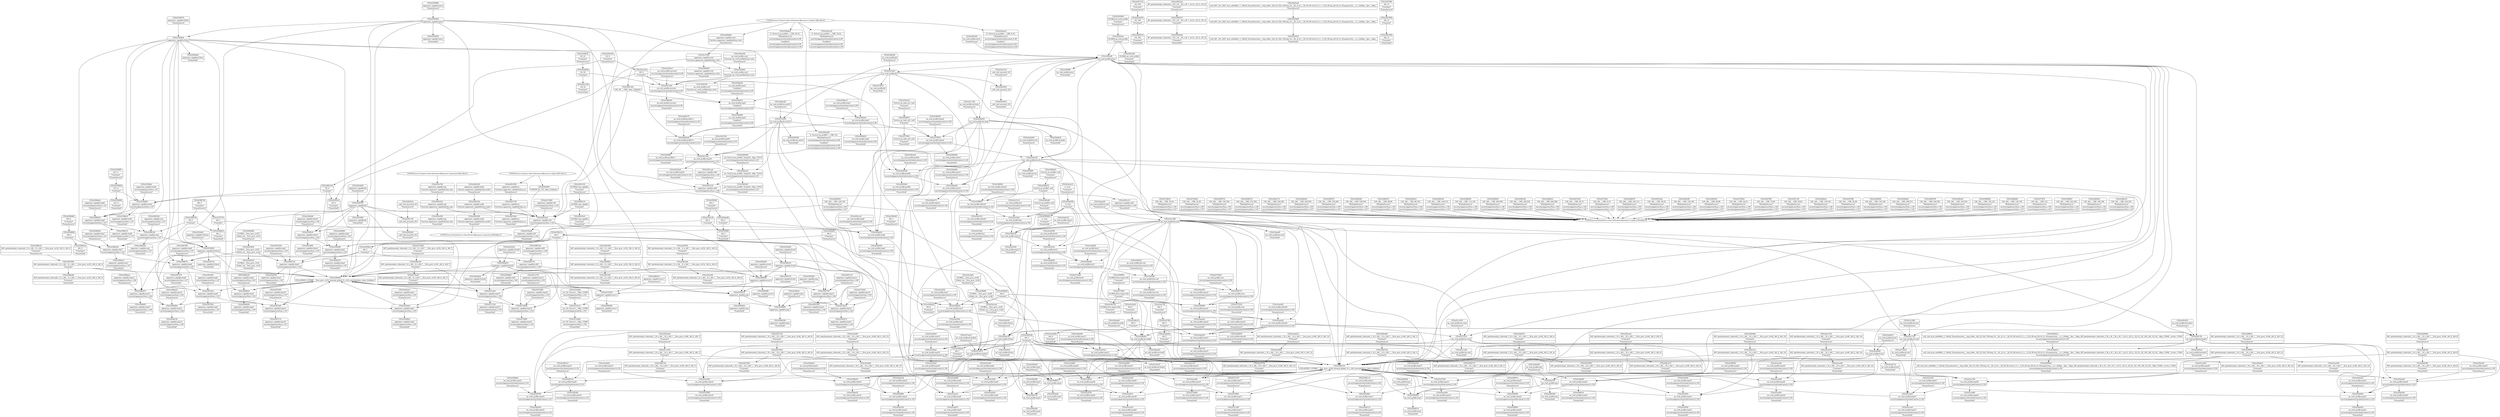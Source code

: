 digraph {
	CE0x436a810 [shape=record,shape=Mrecord,label="{CE0x436a810|apparmor_capable:if.end4}"]
	CE0x43a6c50 [shape=record,shape=Mrecord,label="{CE0x43a6c50|i32_100|*Constant*}"]
	CE0x4360ef0 [shape=record,shape=Mrecord,label="{CE0x4360ef0|i64_0|*Constant*|*SummSink*}"]
	CE0x437d6f0 [shape=record,shape=Mrecord,label="{CE0x437d6f0|apparmor_capable:tmp16|security/apparmor/lsm.c,150|*SummSink*}"]
	CE0x43a5810 [shape=record,shape=Mrecord,label="{CE0x43a5810|_call_void_mcount()_#2|*SummSink*}"]
	CE0x4369c60 [shape=record,shape=Mrecord,label="{CE0x4369c60|128:_i64,_:_CRE_216,224_|*MultipleSource*|security/apparmor/lsm.c,146|security/apparmor/lsm.c,147}"]
	CE0x43cf720 [shape=record,shape=Mrecord,label="{CE0x43cf720|i64*_getelementptr_inbounds_(_16_x_i64_,_16_x_i64_*___llvm_gcov_ctr46,_i64_0,_i64_15)|*Constant*}"]
	CE0x43605d0 [shape=record,shape=Mrecord,label="{CE0x43605d0|apparmor_capable:tmp1|*SummSink*}"]
	CE0x4388220 [shape=record,shape=Mrecord,label="{CE0x4388220|apparmor_capable:cmp|security/apparmor/lsm.c,147|*SummSink*}"]
	CE0x4375520 [shape=record,shape=Mrecord,label="{CE0x4375520|aa_cred_profile:do.end|*SummSink*}"]
	CE0x43819d0 [shape=record,shape=Mrecord,label="{CE0x43819d0|apparmor_capable:tmp13|security/apparmor/lsm.c,149|*SummSink*}"]
	CE0x43689d0 [shape=record,shape=Mrecord,label="{CE0x43689d0|128:_i64,_:_CRE_120,124_|*MultipleSource*|security/apparmor/lsm.c,146|security/apparmor/lsm.c,147}"]
	CE0x4362140 [shape=record,shape=Mrecord,label="{CE0x4362140|i32_0|*Constant*}"]
	CE0x43a9820 [shape=record,shape=Mrecord,label="{CE0x43a9820|i32_22|*Constant*}"]
	CE0x4374440 [shape=record,shape=Mrecord,label="{CE0x4374440|apparmor_capable:tmp14|security/apparmor/lsm.c,149|*SummSource*}"]
	CE0x435e780 [shape=record,shape=Mrecord,label="{CE0x435e780|apparmor_capable:cap|Function::apparmor_capable&Arg::cap::|*SummSource*}"]
	CE0x4382b20 [shape=record,shape=Mrecord,label="{CE0x4382b20|aa_cred_profile:tmp2|*SummSource*}"]
	CE0x43a7ea0 [shape=record,shape=Mrecord,label="{CE0x43a7ea0|aa_cred_profile:lnot|security/apparmor/include/context.h,100|*SummSink*}"]
	CE0x43be510 [shape=record,shape=Mrecord,label="{CE0x43be510|aa_cred_profile:tobool1|security/apparmor/include/context.h,100|*SummSink*}"]
	CE0x43a57a0 [shape=record,shape=Mrecord,label="{CE0x43a57a0|_call_void_mcount()_#2|*SummSource*}"]
	CE0x43ab530 [shape=record,shape=Mrecord,label="{CE0x43ab530|aa_cred_profile:tmp14|security/apparmor/include/context.h,100}"]
	CE0x43c06a0 [shape=record,shape=Mrecord,label="{CE0x43c06a0|aa_cred_profile:tmp19|security/apparmor/include/context.h,100}"]
	CE0x437dd70 [shape=record,shape=Mrecord,label="{CE0x437dd70|aa_cred_profile:do.body6}"]
	CE0x43aae00 [shape=record,shape=Mrecord,label="{CE0x43aae00|aa_cred_profile:lor.end|*SummSource*}"]
	CE0x43bce70 [shape=record,shape=Mrecord,label="{CE0x43bce70|i64*_getelementptr_inbounds_(_16_x_i64_,_16_x_i64_*___llvm_gcov_ctr46,_i64_0,_i64_0)|*Constant*|*SummSink*}"]
	CE0x439c920 [shape=record,shape=Mrecord,label="{CE0x439c920|aa_cred_profile:do.body5|*SummSource*}"]
	CE0x4387990 [shape=record,shape=Mrecord,label="{CE0x4387990|i64*_getelementptr_inbounds_(_8_x_i64_,_8_x_i64_*___llvm_gcov_ctr52,_i64_0,_i64_5)|*Constant*}"]
	CE0x435b650 [shape=record,shape=Mrecord,label="{CE0x435b650|apparmor_capable:if.then2}"]
	CE0x4388140 [shape=record,shape=Mrecord,label="{CE0x4388140|apparmor_capable:cmp|security/apparmor/lsm.c,147}"]
	CE0x43649c0 [shape=record,shape=Mrecord,label="{CE0x43649c0|apparmor_capable:tmp4|security/apparmor/lsm.c,145}"]
	CE0x43d0280 [shape=record,shape=Mrecord,label="{CE0x43d0280|aa_cred_profile:tmp32|security/apparmor/include/context.h,101|*SummSink*}"]
	CE0x43ce100 [shape=record,shape=Mrecord,label="{CE0x43ce100|aa_cred_profile:tmp29|security/apparmor/include/context.h,100|*SummSource*}"]
	CE0x43ab000 [shape=record,shape=Mrecord,label="{CE0x43ab000|aa_cred_profile:do.end8}"]
	CE0x4368b80 [shape=record,shape=Mrecord,label="{CE0x4368b80|128:_i64,_:_CRE_124,128_|*MultipleSource*|security/apparmor/lsm.c,146|security/apparmor/lsm.c,147}"]
	CE0x43aeac0 [shape=record,shape=Mrecord,label="{CE0x43aeac0|0:_%struct.aa_profile*,_:_CRE_8,16_|*MultipleSource*|security/apparmor/include/context.h,99|*LoadInst*|security/apparmor/include/context.h,99|security/apparmor/include/context.h,100}"]
	CE0x43399f0 [shape=record,shape=Mrecord,label="{CE0x43399f0|i32_11|*Constant*|*SummSource*}"]
	CE0x4374560 [shape=record,shape=Mrecord,label="{CE0x4374560|i64*_getelementptr_inbounds_(_8_x_i64_,_8_x_i64_*___llvm_gcov_ctr52,_i64_0,_i64_7)|*Constant*|*SummSource*}"]
	CE0x43cd750 [shape=record,shape=Mrecord,label="{CE0x43cd750|i64*_getelementptr_inbounds_(_16_x_i64_,_16_x_i64_*___llvm_gcov_ctr46,_i64_0,_i64_13)|*Constant*|*SummSink*}"]
	CE0x4365f30 [shape=record,shape=Mrecord,label="{CE0x4365f30|i64*_getelementptr_inbounds_(_8_x_i64_,_8_x_i64_*___llvm_gcov_ctr52,_i64_0,_i64_0)|*Constant*|*SummSource*}"]
	CE0x43cea90 [shape=record,shape=Mrecord,label="{CE0x43cea90|i64*_getelementptr_inbounds_(_16_x_i64_,_16_x_i64_*___llvm_gcov_ctr46,_i64_0,_i64_14)|*Constant*|*SummSink*}"]
	CE0x435e220 [shape=record,shape=Mrecord,label="{CE0x435e220|apparmor_capable:if.end4|*SummSource*}"]
	CE0x4380730 [shape=record,shape=Mrecord,label="{CE0x4380730|apparmor_capable:call3|security/apparmor/lsm.c,148}"]
	CE0x4361e10 [shape=record,shape=Mrecord,label="{CE0x4361e10|apparmor_capable:call1|security/apparmor/lsm.c,146|*SummSink*}"]
	CE0x43ab630 [shape=record,shape=Mrecord,label="{CE0x43ab630|aa_cred_profile:tmp14|security/apparmor/include/context.h,100|*SummSource*}"]
	CE0x43ab140 [shape=record,shape=Mrecord,label="{CE0x43ab140|aa_cred_profile:lor.rhs}"]
	CE0x43c1390 [shape=record,shape=Mrecord,label="{CE0x43c1390|aa_cred_profile:lor.end}"]
	CE0x43bdd60 [shape=record,shape=Mrecord,label="{CE0x43bdd60|aa_cred_profile:lnot2|security/apparmor/include/context.h,100|*SummSink*}"]
	CE0x4375f70 [shape=record,shape=Mrecord,label="{CE0x4375f70|128:_i64,_:_CRE_0,8_|*MultipleSource*|security/apparmor/lsm.c,146|security/apparmor/lsm.c,147}"]
	CE0x43bab20 [shape=record,shape=Mrecord,label="{CE0x43bab20|aa_cred_profile:do.end8|*SummSink*}"]
	CE0x435e950 [shape=record,shape=Mrecord,label="{CE0x435e950|apparmor_capable:cap|Function::apparmor_capable&Arg::cap::|*SummSink*}"]
	CE0x435cb40 [shape=record,shape=Mrecord,label="{CE0x435cb40|apparmor_capable:if.then2|*SummSource*}"]
	CE0x438b1b0 [shape=record,shape=Mrecord,label="{CE0x438b1b0|i64*_getelementptr_inbounds_(_8_x_i64_,_8_x_i64_*___llvm_gcov_ctr52,_i64_0,_i64_7)|*Constant*}"]
	CE0x4369fc0 [shape=record,shape=Mrecord,label="{CE0x4369fc0|128:_i64,_:_CRE_232,240_|*MultipleSource*|security/apparmor/lsm.c,146|security/apparmor/lsm.c,147}"]
	CE0x43b59a0 [shape=record,shape=Mrecord,label="{CE0x43b59a0|i8*_getelementptr_inbounds_(_36_x_i8_,_36_x_i8_*_.str12,_i32_0,_i32_0)|*Constant*|*SummSink*}"]
	CE0x43ceed0 [shape=record,shape=Mrecord,label="{CE0x43ceed0|aa_cred_profile:tmp30|security/apparmor/include/context.h,100|*SummSource*}"]
	CE0x439bf20 [shape=record,shape=Mrecord,label="{CE0x439bf20|i64_0|*Constant*}"]
	CE0x43a3fa0 [shape=record,shape=Mrecord,label="{CE0x43a3fa0|aa_cred_profile:tmp7|security/apparmor/include/context.h,100|*SummSink*}"]
	CE0x4363ff0 [shape=record,shape=Mrecord,label="{CE0x4363ff0|aa_cred_profile:entry|*SummSink*}"]
	CE0x435e4f0 [shape=record,shape=Mrecord,label="{CE0x435e4f0|i64*_getelementptr_inbounds_(_8_x_i64_,_8_x_i64_*___llvm_gcov_ctr52,_i64_0,_i64_0)|*Constant*|*SummSink*}"]
	CE0x438b470 [shape=record,shape=Mrecord,label="{CE0x438b470|apparmor_capable:tmp11|security/apparmor/lsm.c,148}"]
	CE0x4380f20 [shape=record,shape=Mrecord,label="{CE0x4380f20|i64*_getelementptr_inbounds_(_8_x_i64_,_8_x_i64_*___llvm_gcov_ctr52,_i64_0,_i64_6)|*Constant*}"]
	CE0x43695a0 [shape=record,shape=Mrecord,label="{CE0x43695a0|128:_i64,_:_CRE_160,188_|*MultipleSource*|security/apparmor/lsm.c,146|security/apparmor/lsm.c,147}"]
	CE0x43a8140 [shape=record,shape=Mrecord,label="{CE0x43a8140|aa_cred_profile:tmp13|*SummSource*}"]
	CE0x437c730 [shape=record,shape=Mrecord,label="{CE0x437c730|apparmor_capable:tmp15|security/apparmor/lsm.c,150|*SummSource*}"]
	CE0x438a5b0 [shape=record,shape=Mrecord,label="{CE0x438a5b0|aa_cred_profile:tmp20|security/apparmor/include/context.h,100|*SummSink*}"]
	CE0x4363e60 [shape=record,shape=Mrecord,label="{CE0x4363e60|aa_cred_profile:entry|*SummSource*}"]
	CE0x43a2520 [shape=record,shape=Mrecord,label="{CE0x43a2520|aa_cred_profile:lnot2|security/apparmor/include/context.h,100}"]
	CE0x4398cc0 [shape=record,shape=Mrecord,label="{CE0x4398cc0|aa_cred_profile:tmp5|security/apparmor/include/context.h,99|*SummSource*}"]
	CE0x439fdf0 [shape=record,shape=Mrecord,label="{CE0x439fdf0|GLOBAL:__llvm_gcov_ctr46|Global_var:__llvm_gcov_ctr46}"]
	CE0x4369e10 [shape=record,shape=Mrecord,label="{CE0x4369e10|128:_i64,_:_CRE_224,232_|*MultipleSource*|security/apparmor/lsm.c,146|security/apparmor/lsm.c,147}"]
	CE0x4376630 [shape=record,shape=Mrecord,label="{CE0x4376630|128:_i64,_:_CRE_16,24_|*MultipleSource*|security/apparmor/lsm.c,146|security/apparmor/lsm.c,147}"]
	CE0x43b5ea0 [shape=record,shape=Mrecord,label="{CE0x43b5ea0|void_(i8*,_i32,_i64)*_asm_sideeffect_1:_09ud2_0A.pushsection___bug_table,_22a_22_0A2:_09.long_1b_-_2b,_$_0:c_-_2b_0A_09.word_$_1:c_,_0_0A_09.org_2b+$_2:c_0A.popsection_,_i,i,i,_dirflag_,_fpsr_,_flags_|*SummSource*}"]
	CE0x43a32e0 [shape=record,shape=Mrecord,label="{CE0x43a32e0|i64_6|*Constant*|*SummSource*}"]
	CE0x4358ba0 [shape=record,shape=Mrecord,label="{CE0x4358ba0|i64_1|*Constant*|*SummSink*}"]
	CE0x438b080 [shape=record,shape=Mrecord,label="{CE0x438b080|apparmor_capable:error.1|*SummSink*}"]
	CE0x437f850 [shape=record,shape=Mrecord,label="{CE0x437f850|aa_cred_profile:tobool|security/apparmor/include/context.h,100}"]
	CE0x4384720 [shape=record,shape=Mrecord,label="{CE0x4384720|i64*_getelementptr_inbounds_(_16_x_i64_,_16_x_i64_*___llvm_gcov_ctr46,_i64_0,_i64_1)|*Constant*}"]
	CE0x4361000 [shape=record,shape=Mrecord,label="{CE0x4361000|apparmor_capable:tmp3|security/apparmor/lsm.c,145|*SummSource*}"]
	CE0x43be580 [shape=record,shape=Mrecord,label="{CE0x43be580|i1_true|*Constant*}"]
	CE0x4376a00 [shape=record,shape=Mrecord,label="{CE0x4376a00|128:_i64,_:_CRE_32,40_|*MultipleSource*|security/apparmor/lsm.c,146|security/apparmor/lsm.c,147}"]
	CE0x43c03b0 [shape=record,shape=Mrecord,label="{CE0x43c03b0|aa_cred_profile:tmp18|security/apparmor/include/context.h,100}"]
	CE0x43bcca0 [shape=record,shape=Mrecord,label="{CE0x43bcca0|i64*_getelementptr_inbounds_(_16_x_i64_,_16_x_i64_*___llvm_gcov_ctr46,_i64_0,_i64_0)|*Constant*|*SummSource*}"]
	CE0x43d0a60 [shape=record,shape=Mrecord,label="{CE0x43d0a60|aa_cred_profile:tmp33|security/apparmor/include/context.h,101|*SummSink*}"]
	CE0x4366fb0 [shape=record,shape=Mrecord,label="{CE0x4366fb0|aa_cred_profile:tobool1|security/apparmor/include/context.h,100}"]
	CE0x438b940 [shape=record,shape=Mrecord,label="{CE0x438b940|apparmor_capable:error.0}"]
	CE0x438bae0 [shape=record,shape=Mrecord,label="{CE0x438bae0|apparmor_capable:tmp12|security/apparmor/lsm.c,148|*SummSource*}"]
	CE0x439c1a0 [shape=record,shape=Mrecord,label="{CE0x439c1a0|aa_cred_profile:tmp6|security/apparmor/include/context.h,100|*SummSource*}"]
	CE0x43bf430 [shape=record,shape=Mrecord,label="{CE0x43bf430|aa_cred_profile:lnot.ext|security/apparmor/include/context.h,100|*SummSource*}"]
	CE0x4386930 [shape=record,shape=Mrecord,label="{CE0x4386930|apparmor_capable:tmp6|security/apparmor/lsm.c,147}"]
	CE0x4360e80 [shape=record,shape=Mrecord,label="{CE0x4360e80|i64_0|*Constant*|*SummSource*}"]
	CE0x437d580 [shape=record,shape=Mrecord,label="{CE0x437d580|apparmor_capable:tmp16|security/apparmor/lsm.c,150|*SummSource*}"]
	CE0x43b7130 [shape=record,shape=Mrecord,label="{CE0x43b7130|i32_100|*Constant*|*SummSource*}"]
	CE0x4369750 [shape=record,shape=Mrecord,label="{CE0x4369750|128:_i64,_:_CRE_192,196_|*MultipleSource*|security/apparmor/lsm.c,146|security/apparmor/lsm.c,147}"]
	CE0x4364500 [shape=record,shape=Mrecord,label="{CE0x4364500|_ret_%struct.aa_profile*_%tmp34,_!dbg_!15510|security/apparmor/include/context.h,101|*SummSource*}"]
	CE0x42152f0 [shape=record,shape=Mrecord,label="{CE0x42152f0|apparmor_capable:cred|Function::apparmor_capable&Arg::cred::}"]
	CE0x437f590 [shape=record,shape=Mrecord,label="{CE0x437f590|%struct.aa_task_cxt*_null|*Constant*|*SummSink*}"]
	CE0x43b5f10 [shape=record,shape=Mrecord,label="{CE0x43b5f10|void_(i8*,_i32,_i64)*_asm_sideeffect_1:_09ud2_0A.pushsection___bug_table,_22a_22_0A2:_09.long_1b_-_2b,_$_0:c_-_2b_0A_09.word_$_1:c_,_0_0A_09.org_2b+$_2:c_0A.popsection_,_i,i,i,_dirflag_,_fpsr_,_flags_|*SummSink*}"]
	CE0x43615e0 [shape=record,shape=Mrecord,label="{CE0x43615e0|128:_i8*,_:_CRE:_elem_0:default:}"]
	CE0x43c0e60 [shape=record,shape=Mrecord,label="{CE0x43c0e60|aa_cred_profile:lor.rhs|*SummSource*}"]
	CE0x43a7da0 [shape=record,shape=Mrecord,label="{CE0x43a7da0|aa_cred_profile:lnot|security/apparmor/include/context.h,100}"]
	CE0x43af260 [shape=record,shape=Mrecord,label="{CE0x43af260|aa_cred_profile:lnot3|security/apparmor/include/context.h,100|*SummSource*}"]
	CE0x435ef90 [shape=record,shape=Mrecord,label="{CE0x435ef90|apparmor_capable:tobool|security/apparmor/lsm.c,145|*SummSink*}"]
	CE0x435b4f0 [shape=record,shape=Mrecord,label="{CE0x435b4f0|COLLAPSED:_GCMRE___llvm_gcov_ctr52_internal_global_8_x_i64_zeroinitializer:_elem_0:default:}"]
	CE0x43398d0 [shape=record,shape=Mrecord,label="{CE0x43398d0|i32_11|*Constant*}"]
	CE0x43887b0 [shape=record,shape=Mrecord,label="{CE0x43887b0|i64_3|*Constant*|*SummSource*}"]
	CE0x43638e0 [shape=record,shape=Mrecord,label="{CE0x43638e0|i64_0|*Constant*}"]
	CE0x43aabf0 [shape=record,shape=Mrecord,label="{CE0x43aabf0|aa_cred_profile:tobool4|security/apparmor/include/context.h,100|*SummSource*}"]
	CE0x4386270 [shape=record,shape=Mrecord,label="{CE0x4386270|128:_i64,_:_CRE_272,528_|*MultipleSource*|security/apparmor/lsm.c,146|security/apparmor/lsm.c,147}"]
	CE0x4340ce0 [shape=record,shape=Mrecord,label="{CE0x4340ce0|apparmor_capable:tmp5|security/apparmor/lsm.c,145|*SummSource*}"]
	CE0x43a1b40 [shape=record,shape=Mrecord,label="{CE0x43a1b40|aa_cred_profile:tmp8|security/apparmor/include/context.h,100|*SummSource*}"]
	CE0x43c16a0 [shape=record,shape=Mrecord,label="{CE0x43c16a0|aa_cred_profile:bb}"]
	CE0x43bcb70 [shape=record,shape=Mrecord,label="{CE0x43bcb70|i64*_getelementptr_inbounds_(_16_x_i64_,_16_x_i64_*___llvm_gcov_ctr46,_i64_0,_i64_0)|*Constant*}"]
	CE0x43bb310 [shape=record,shape=Mrecord,label="{CE0x43bb310|COLLAPSED:_GCMRE___llvm_gcov_ctr46_internal_global_16_x_i64_zeroinitializer:_elem_0:default:}"]
	CE0x436a170 [shape=record,shape=Mrecord,label="{CE0x436a170|128:_i64,_:_CRE_240,248_|*MultipleSource*|security/apparmor/lsm.c,146|security/apparmor/lsm.c,147}"]
	CE0x439fbc0 [shape=record,shape=Mrecord,label="{CE0x439fbc0|i64*_getelementptr_inbounds_(_16_x_i64_,_16_x_i64_*___llvm_gcov_ctr46,_i64_0,_i64_12)|*Constant*|*SummSource*}"]
	CE0x4388e80 [shape=record,shape=Mrecord,label="{CE0x4388e80|i64*_getelementptr_inbounds_(_8_x_i64_,_8_x_i64_*___llvm_gcov_ctr52,_i64_0,_i64_5)|*Constant*|*SummSink*}"]
	CE0x43621b0 [shape=record,shape=Mrecord,label="{CE0x43621b0|apparmor_capable:audit|Function::apparmor_capable&Arg::audit::}"]
	CE0x438ab50 [shape=record,shape=Mrecord,label="{CE0x438ab50|aa_cred_profile:tmp21|security/apparmor/include/context.h,100|*SummSink*}"]
	CE0x4398f10 [shape=record,shape=Mrecord,label="{CE0x4398f10|%struct.aa_task_cxt*_null|*Constant*}"]
	CE0x43aa950 [shape=record,shape=Mrecord,label="{CE0x43aa950|aa_cred_profile:expval|security/apparmor/include/context.h,100|*SummSource*}"]
	CE0x4398d30 [shape=record,shape=Mrecord,label="{CE0x4398d30|aa_cred_profile:tmp5|security/apparmor/include/context.h,99|*SummSink*}"]
	CE0x43a7920 [shape=record,shape=Mrecord,label="{CE0x43a7920|aa_cred_profile:tmp10|security/apparmor/include/context.h,100}"]
	CE0x4363b60 [shape=record,shape=Mrecord,label="{CE0x4363b60|GLOBAL:aa_cred_profile|*Constant*|*SummSource*}"]
	CE0x439a860 [shape=record,shape=Mrecord,label="{CE0x439a860|aa_cred_profile:tmp4|*LoadInst*|security/apparmor/include/context.h,99|*SummSink*}"]
	CE0x439a6e0 [shape=record,shape=Mrecord,label="{CE0x439a6e0|aa_cred_profile:tmp4|*LoadInst*|security/apparmor/include/context.h,99|*SummSource*}"]
	CE0x4363af0 [shape=record,shape=Mrecord,label="{CE0x4363af0|aa_cred_profile:entry}"]
	CE0x43bf5b0 [shape=record,shape=Mrecord,label="{CE0x43bf5b0|aa_cred_profile:lnot.ext|security/apparmor/include/context.h,100|*SummSink*}"]
	CE0x439f690 [shape=record,shape=Mrecord,label="{CE0x439f690|aa_cred_profile:tmp25|security/apparmor/include/context.h,100|*SummSink*}"]
	CE0x43742c0 [shape=record,shape=Mrecord,label="{CE0x43742c0|apparmor_capable:tmp14|security/apparmor/lsm.c,149}"]
	CE0x43a92d0 [shape=record,shape=Mrecord,label="{CE0x43a92d0|aa_cred_profile:profile|security/apparmor/include/context.h,100}"]
	CE0x43a9bc0 [shape=record,shape=Mrecord,label="{CE0x43a9bc0|i32_22|*Constant*|*SummSource*}"]
	CE0x43a8850 [shape=record,shape=Mrecord,label="{CE0x43a8850|aa_cred_profile:tobool4|security/apparmor/include/context.h,100|*SummSink*}"]
	CE0x4386420 [shape=record,shape=Mrecord,label="{CE0x4386420|128:_i64,_:_CRE_528,536_|*MultipleSource*|security/apparmor/lsm.c,146|security/apparmor/lsm.c,147}"]
	CE0x43ba2d0 [shape=record,shape=Mrecord,label="{CE0x43ba2d0|0:_%struct.aa_profile*,_:_CRE_0,8_|*MultipleSource*|security/apparmor/include/context.h,99|*LoadInst*|security/apparmor/include/context.h,99|security/apparmor/include/context.h,100}"]
	CE0x4385f70 [shape=record,shape=Mrecord,label="{CE0x4385f70|128:_i64,_:_CRE_256,264_|*MultipleSource*|security/apparmor/lsm.c,146|security/apparmor/lsm.c,147}"]
	CE0x437e9a0 [shape=record,shape=Mrecord,label="{CE0x437e9a0|aa_cred_profile:lnot3|security/apparmor/include/context.h,100|*SummSink*}"]
	CE0x43753f0 [shape=record,shape=Mrecord,label="{CE0x43753f0|GLOBAL:llvm.expect.i64|*Constant*}"]
	CE0x43bbde0 [shape=record,shape=Mrecord,label="{CE0x43bbde0|0:_%struct.aa_profile*,_:_CRE_24,32_|*MultipleSource*|security/apparmor/include/context.h,99|*LoadInst*|security/apparmor/include/context.h,99|security/apparmor/include/context.h,100}"]
	CE0x4381750 [shape=record,shape=Mrecord,label="{CE0x4381750|apparmor_capable:tmp13|security/apparmor/lsm.c,149}"]
	CE0x43a8a10 [shape=record,shape=Mrecord,label="{CE0x43a8a10|i64_6|*Constant*}"]
	CE0x439c6e0 [shape=record,shape=Mrecord,label="{CE0x439c6e0|aa_cred_profile:if.then|*SummSink*}"]
	CE0x438a840 [shape=record,shape=Mrecord,label="{CE0x438a840|aa_cred_profile:tmp21|security/apparmor/include/context.h,100}"]
	CE0x43ccba0 [shape=record,shape=Mrecord,label="{CE0x43ccba0|aa_cred_profile:tmp27|security/apparmor/include/context.h,100}"]
	CE0x4366cd0 [shape=record,shape=Mrecord,label="{CE0x4366cd0|%struct.aa_profile*_null|*Constant*|*SummSink*}"]
	CE0x438bc50 [shape=record,shape=Mrecord,label="{CE0x438bc50|apparmor_capable:tmp12|security/apparmor/lsm.c,148|*SummSink*}"]
	CE0x43865d0 [shape=record,shape=Mrecord,label="{CE0x43865d0|128:_i64,_:_CRE_536,544_|*MultipleSource*|security/apparmor/lsm.c,146|security/apparmor/lsm.c,147}"]
	CE0x43ad080 [shape=record,shape=Mrecord,label="{CE0x43ad080|aa_cred_profile:tmp16|security/apparmor/include/context.h,100|*SummSource*}"]
	CE0x43c1880 [shape=record,shape=Mrecord,label="{CE0x43c1880|aa_cred_profile:do.end|*SummSource*}"]
	CE0x4368310 [shape=record,shape=Mrecord,label="{CE0x4368310|128:_i64,_:_CRE_88,96_|*MultipleSource*|security/apparmor/lsm.c,146|security/apparmor/lsm.c,147}"]
	CE0x43a6070 [shape=record,shape=Mrecord,label="{CE0x43a6070|i64*_getelementptr_inbounds_(_16_x_i64_,_16_x_i64_*___llvm_gcov_ctr46,_i64_0,_i64_4)|*Constant*|*SummSource*}"]
	CE0x437bf00 [shape=record,shape=Mrecord,label="{CE0x437bf00|aa_cred_profile:tmp17|security/apparmor/include/context.h,100}"]
	CE0x43cd0a0 [shape=record,shape=Mrecord,label="{CE0x43cd0a0|i64*_getelementptr_inbounds_(_16_x_i64_,_16_x_i64_*___llvm_gcov_ctr46,_i64_0,_i64_13)|*Constant*}"]
	CE0x4382dd0 [shape=record,shape=Mrecord,label="{CE0x4382dd0|aa_cred_profile:tmp3|*SummSink*}"]
	CE0x43d08a0 [shape=record,shape=Mrecord,label="{CE0x43d08a0|aa_cred_profile:tmp33|security/apparmor/include/context.h,101|*SummSource*}"]
	CE0x438b6f0 [shape=record,shape=Mrecord,label="{CE0x438b6f0|apparmor_capable:tmp11|security/apparmor/lsm.c,148|*SummSink*}"]
	CE0x43c12d0 [shape=record,shape=Mrecord,label="{CE0x43c12d0|aa_cred_profile:do.cond|*SummSink*}"]
	CE0x435f000 [shape=record,shape=Mrecord,label="{CE0x435f000|i64_2|*Constant*|*SummSource*}"]
	CE0x43be470 [shape=record,shape=Mrecord,label="{CE0x43be470|aa_cred_profile:tmp12|security/apparmor/include/context.h,100|*SummSink*}"]
	CE0x4399f00 [shape=record,shape=Mrecord,label="{CE0x4399f00|GLOBAL:llvm.expect.i64|*Constant*|*SummSource*}"]
	CE0x43618e0 [shape=record,shape=Mrecord,label="{CE0x43618e0|apparmor_capable:ns|Function::apparmor_capable&Arg::ns::|*SummSink*}"]
	CE0x43750d0 [shape=record,shape=Mrecord,label="{CE0x43750d0|aa_cred_profile:conv|security/apparmor/include/context.h,100|*SummSource*}"]
	CE0x435b850 [shape=record,shape=Mrecord,label="{CE0x435b850|apparmor_capable:entry|*SummSink*}"]
	CE0x439b650 [shape=record,shape=Mrecord,label="{CE0x439b650|aa_cred_profile:security|security/apparmor/include/context.h,99|*SummSink*}"]
	CE0x439dd50 [shape=record,shape=Mrecord,label="{CE0x439dd50|aa_cred_profile:tmp22|security/apparmor/include/context.h,100}"]
	CE0x43ab250 [shape=record,shape=Mrecord,label="{CE0x43ab250|aa_cred_profile:do.body}"]
	CE0x43b75b0 [shape=record,shape=Mrecord,label="{CE0x43b75b0|i64*_getelementptr_inbounds_(_16_x_i64_,_16_x_i64_*___llvm_gcov_ctr46,_i64_0,_i64_9)|*Constant*|*SummSink*}"]
	CE0x43595c0 [shape=record,shape=Mrecord,label="{CE0x43595c0|apparmor_capable:tobool|security/apparmor/lsm.c,145}"]
	CE0x4340e90 [shape=record,shape=Mrecord,label="{CE0x4340e90|apparmor_capable:tobool|security/apparmor/lsm.c,145|*SummSource*}"]
	CE0x43660b0 [shape=record,shape=Mrecord,label="{CE0x43660b0|apparmor_capable:cred|Function::apparmor_capable&Arg::cred::|*SummSink*}"]
	CE0x43a2b00 [shape=record,shape=Mrecord,label="{CE0x43a2b00|aa_cred_profile:tmp8|security/apparmor/include/context.h,100|*SummSink*}"]
	CE0x43cee60 [shape=record,shape=Mrecord,label="{CE0x43cee60|aa_cred_profile:tmp30|security/apparmor/include/context.h,100}"]
	CE0x439f380 [shape=record,shape=Mrecord,label="{CE0x439f380|aa_cred_profile:tmp25|security/apparmor/include/context.h,100}"]
	CE0x4360920 [shape=record,shape=Mrecord,label="{CE0x4360920|apparmor_capable:tmp|*SummSink*}"]
	CE0x43684c0 [shape=record,shape=Mrecord,label="{CE0x43684c0|128:_i64,_:_CRE_96,104_|*MultipleSource*|security/apparmor/lsm.c,146|security/apparmor/lsm.c,147}"]
	CE0x4374250 [shape=record,shape=Mrecord,label="{CE0x4374250|apparmor_capable:error.1}"]
	CE0x4369240 [shape=record,shape=Mrecord,label="{CE0x4369240|128:_i64,_:_CRE_148,152_|*MultipleSource*|security/apparmor/lsm.c,146|security/apparmor/lsm.c,147}"]
	CE0x439ddc0 [shape=record,shape=Mrecord,label="{CE0x439ddc0|aa_cred_profile:tmp22|security/apparmor/include/context.h,100|*SummSource*}"]
	CE0x435f0f0 [shape=record,shape=Mrecord,label="{CE0x435f0f0|i64_2|*Constant*|*SummSink*}"]
	CE0x439f850 [shape=record,shape=Mrecord,label="{CE0x439f850|i64*_getelementptr_inbounds_(_16_x_i64_,_16_x_i64_*___llvm_gcov_ctr46,_i64_0,_i64_12)|*Constant*}"]
	CE0x4386b70 [shape=record,shape=Mrecord,label="{CE0x4386b70|apparmor_capable:tmp8|security/apparmor/lsm.c,147}"]
	CE0x4382410 [shape=record,shape=Mrecord,label="{CE0x4382410|apparmor_capable:tmp14|security/apparmor/lsm.c,149|*SummSink*}"]
	CE0x43a3ca0 [shape=record,shape=Mrecord,label="{CE0x43a3ca0|GLOBAL:__llvm_gcov_ctr46|Global_var:__llvm_gcov_ctr46|*SummSink*}"]
	CE0x4385640 [shape=record,shape=Mrecord,label="{CE0x4385640|_call_void_asm_sideeffect_1:_09ud2_0A.pushsection___bug_table,_22a_22_0A2:_09.long_1b_-_2b,_$_0:c_-_2b_0A_09.word_$_1:c_,_0_0A_09.org_2b+$_2:c_0A.popsection_,_i,i,i,_dirflag_,_fpsr_,_flags_(i8*_getelementptr_inbounds_(_36_x_i8_,_36_x_i8_*_.str12,_i32_0,_i32_0),_i32_100,_i64_12)_#2,_!dbg_!15490,_!srcloc_!15493|security/apparmor/include/context.h,100|*SummSink*}"]
	CE0x4362390 [shape=record,shape=Mrecord,label="{CE0x4362390|apparmor_capable:audit|Function::apparmor_capable&Arg::audit::|*SummSink*}"]
	CE0x4368820 [shape=record,shape=Mrecord,label="{CE0x4368820|128:_i64,_:_CRE_112,120_|*MultipleSource*|security/apparmor/lsm.c,146|security/apparmor/lsm.c,147}"]
	CE0x4368d30 [shape=record,shape=Mrecord,label="{CE0x4368d30|128:_i64,_:_CRE_128,136_|*MultipleSource*|security/apparmor/lsm.c,146|security/apparmor/lsm.c,147}"]
	CE0x43aaa90 [shape=record,shape=Mrecord,label="{CE0x43aaa90|aa_cred_profile:tobool4|security/apparmor/include/context.h,100}"]
	CE0x43ccdc0 [shape=record,shape=Mrecord,label="{CE0x43ccdc0|aa_cred_profile:tmp27|security/apparmor/include/context.h,100|*SummSource*}"]
	CE0x43885e0 [shape=record,shape=Mrecord,label="{CE0x43885e0|i64_4|*Constant*|*SummSink*}"]
	CE0x437f010 [shape=record,shape=Mrecord,label="{CE0x437f010|aa_cred_profile:bb|*SummSink*}"]
	CE0x43834c0 [shape=record,shape=Mrecord,label="{CE0x43834c0|aa_cred_profile:profile|security/apparmor/include/context.h,100|*SummSource*}"]
	CE0x43bbed0 [shape=record,shape=Mrecord,label="{CE0x43bbed0|aa_cred_profile:tmp12|security/apparmor/include/context.h,100}"]
	CE0x4339d40 [shape=record,shape=Mrecord,label="{CE0x4339d40|apparmor_capable:mode|security/apparmor/lsm.c,147}"]
	CE0x4369900 [shape=record,shape=Mrecord,label="{CE0x4369900|128:_i64,_:_CRE_200,208_|*MultipleSource*|security/apparmor/lsm.c,146|security/apparmor/lsm.c,147}"]
	CE0x436a320 [shape=record,shape=Mrecord,label="{CE0x436a320|128:_i64,_:_CRE_248,256_|*MultipleSource*|security/apparmor/lsm.c,146|security/apparmor/lsm.c,147}"]
	CE0x439e880 [shape=record,shape=Mrecord,label="{CE0x439e880|i64*_getelementptr_inbounds_(_16_x_i64_,_16_x_i64_*___llvm_gcov_ctr46,_i64_0,_i64_10)|*Constant*|*SummSource*}"]
	CE0x439e350 [shape=record,shape=Mrecord,label="{CE0x439e350|aa_cred_profile:tmp23|security/apparmor/include/context.h,100|*SummSink*}"]
	CE0x43bbb30 [shape=record,shape=Mrecord,label="{CE0x43bbb30|%struct.aa_profile*_null|*Constant*}"]
	CE0x439a120 [shape=record,shape=Mrecord,label="{CE0x439a120|GLOBAL:llvm.expect.i64|*Constant*|*SummSink*}"]
	CE0x43a7e10 [shape=record,shape=Mrecord,label="{CE0x43a7e10|aa_cred_profile:lnot|security/apparmor/include/context.h,100|*SummSource*}"]
	CE0x43870f0 [shape=record,shape=Mrecord,label="{CE0x43870f0|apparmor_capable:tmp8|security/apparmor/lsm.c,147|*SummSource*}"]
	CE0x4384a90 [shape=record,shape=Mrecord,label="{CE0x4384a90|i64*_getelementptr_inbounds_(_16_x_i64_,_16_x_i64_*___llvm_gcov_ctr46,_i64_0,_i64_1)|*Constant*|*SummSource*}"]
	CE0x43a44c0 [shape=record,shape=Mrecord,label="{CE0x43a44c0|aa_cred_profile:security|security/apparmor/include/context.h,99|*SummSource*}"]
	CE0x4385b70 [shape=record,shape=Mrecord,label="{CE0x4385b70|i32_100|*Constant*|*SummSink*}"]
	CE0x43a2300 [shape=record,shape=Mrecord,label="{CE0x43a2300|aa_cred_profile:tmp13|*SummSink*}"]
	CE0x4363c90 [shape=record,shape=Mrecord,label="{CE0x4363c90|GLOBAL:aa_cred_profile|*Constant*|*SummSink*}"]
	CE0x43ca300 [shape=record,shape=Mrecord,label="{CE0x43ca300|i64*_getelementptr_inbounds_(_16_x_i64_,_16_x_i64_*___llvm_gcov_ctr46,_i64_0,_i64_12)|*Constant*|*SummSink*}"]
	CE0x43d0e00 [shape=record,shape=Mrecord,label="{CE0x43d0e00|aa_cred_profile:profile11|security/apparmor/include/context.h,101}"]
	CE0x437d1c0 [shape=record,shape=Mrecord,label="{CE0x437d1c0|_ret_i32_%error.1,_!dbg_!15489|security/apparmor/lsm.c,150}"]
	CE0x43a5500 [shape=record,shape=Mrecord,label="{CE0x43a5500|_call_void_mcount()_#2}"]
	CE0x43b9ab0 [shape=record,shape=Mrecord,label="{CE0x43b9ab0|i1_true|*Constant*|*SummSink*}"]
	CE0x43cf440 [shape=record,shape=Mrecord,label="{CE0x43cf440|aa_cred_profile:tmp31|security/apparmor/include/context.h,100|*SummSource*}"]
	CE0x43ab460 [shape=record,shape=Mrecord,label="{CE0x43ab460|i64_5|*Constant*|*SummSink*}"]
	CE0x4362bf0 [shape=record,shape=Mrecord,label="{CE0x4362bf0|_ret_%struct.aa_profile*_%tmp34,_!dbg_!15510|security/apparmor/include/context.h,101|*SummSink*}"]
	CE0x439f070 [shape=record,shape=Mrecord,label="{CE0x439f070|aa_cred_profile:tmp24|security/apparmor/include/context.h,100|*SummSink*}"]
	CE0x4358c10 [shape=record,shape=Mrecord,label="{CE0x4358c10|i64_1|*Constant*}"]
	CE0x43b8460 [shape=record,shape=Mrecord,label="{CE0x43b8460|aa_cred_profile:tmp1}"]
	CE0x43a3460 [shape=record,shape=Mrecord,label="{CE0x43a3460|i64_6|*Constant*|*SummSink*}"]
	CE0x438a4d0 [shape=record,shape=Mrecord,label="{CE0x438a4d0|aa_cred_profile:tmp20|security/apparmor/include/context.h,100}"]
	CE0x438b9b0 [shape=record,shape=Mrecord,label="{CE0x438b9b0|apparmor_capable:tmp12|security/apparmor/lsm.c,148}"]
	CE0x43aa390 [shape=record,shape=Mrecord,label="{CE0x43aa390|aa_cred_profile:tmp10|security/apparmor/include/context.h,100|*SummSink*}"]
	CE0x435e610 [shape=record,shape=Mrecord,label="{CE0x435e610|apparmor_capable:cap|Function::apparmor_capable&Arg::cap::}"]
	CE0x4340ae0 [shape=record,shape=Mrecord,label="{CE0x4340ae0|apparmor_capable:tmp5|security/apparmor/lsm.c,145}"]
	CE0x43b7bb0 [shape=record,shape=Mrecord,label="{CE0x43b7bb0|i64*_getelementptr_inbounds_(_16_x_i64_,_16_x_i64_*___llvm_gcov_ctr46,_i64_0,_i64_9)|*Constant*}"]
	CE0x4386d40 [shape=record,shape=Mrecord,label="{CE0x4386d40|apparmor_capable:tmp7|security/apparmor/lsm.c,147|*SummSource*}"]
	CE0x439ef90 [shape=record,shape=Mrecord,label="{CE0x439ef90|aa_cred_profile:tmp24|security/apparmor/include/context.h,100}"]
	CE0x4386cd0 [shape=record,shape=Mrecord,label="{CE0x4386cd0|apparmor_capable:tmp7|security/apparmor/lsm.c,147}"]
	CE0x43cdb20 [shape=record,shape=Mrecord,label="{CE0x43cdb20|aa_cred_profile:tmp28|security/apparmor/include/context.h,100}"]
	CE0x4387270 [shape=record,shape=Mrecord,label="{CE0x4387270|apparmor_capable:tmp8|security/apparmor/lsm.c,147|*SummSink*}"]
	CE0x43a37f0 [shape=record,shape=Mrecord,label="{CE0x43a37f0|i64_5|*Constant*|*SummSource*}"]
	CE0x43aec40 [shape=record,shape=Mrecord,label="{CE0x43aec40|0:_%struct.aa_profile*,_:_CRE_16,24_|*MultipleSource*|security/apparmor/include/context.h,99|*LoadInst*|security/apparmor/include/context.h,99|security/apparmor/include/context.h,100}"]
	CE0x43860c0 [shape=record,shape=Mrecord,label="{CE0x43860c0|128:_i64,_:_CRE_264,268_|*MultipleSource*|security/apparmor/lsm.c,146|security/apparmor/lsm.c,147}"]
	CE0x43ba9e0 [shape=record,shape=Mrecord,label="{CE0x43ba9e0|aa_cred_profile:do.end8|*SummSource*}"]
	CE0x4364180 [shape=record,shape=Mrecord,label="{CE0x4364180|aa_cred_profile:cred|Function::aa_cred_profile&Arg::cred::|*SummSource*}"]
	CE0x43acdd0 [shape=record,shape=Mrecord,label="{CE0x43acdd0|aa_cred_profile:tmp16|security/apparmor/include/context.h,100}"]
	CE0x4360aa0 [shape=record,shape=Mrecord,label="{CE0x4360aa0|apparmor_capable:if.then|*SummSink*}"]
	CE0x43d0210 [shape=record,shape=Mrecord,label="{CE0x43d0210|aa_cred_profile:tmp32|security/apparmor/include/context.h,101|*SummSource*}"]
	CE0x43876f0 [shape=record,shape=Mrecord,label="{CE0x43876f0|apparmor_capable:tmp9|security/apparmor/lsm.c,147|*SummSource*}"]
	CE0x4367e00 [shape=record,shape=Mrecord,label="{CE0x4367e00|128:_i64,_:_CRE_64,72_|*MultipleSource*|security/apparmor/lsm.c,146|security/apparmor/lsm.c,147}"]
	CE0x4365400 [shape=record,shape=Mrecord,label="{CE0x4365400|aa_cred_profile:do.end10|*SummSink*}"]
	CE0x4358c80 [shape=record,shape=Mrecord,label="{CE0x4358c80|i64_1|*Constant*|*SummSource*}"]
	CE0x43633c0 [shape=record,shape=Mrecord,label="{CE0x43633c0|i32_0|*Constant*|*SummSink*}"]
	CE0x437d400 [shape=record,shape=Mrecord,label="{CE0x437d400|apparmor_capable:tmp16|security/apparmor/lsm.c,150}"]
	CE0x43ad710 [shape=record,shape=Mrecord,label="{CE0x43ad710|aa_cred_profile:if.end|*SummSink*}"]
	CE0x4383f00 [shape=record,shape=Mrecord,label="{CE0x4383f00|aa_cred_profile:tmp11|security/apparmor/include/context.h,100}"]
	CE0x4361790 [shape=record,shape=Mrecord,label="{CE0x4361790|apparmor_capable:ns|Function::apparmor_capable&Arg::ns::}"]
	CE0x437e670 [shape=record,shape=Mrecord,label="{CE0x437e670|aa_cred_profile:do.body6|*SummSink*}"]
	CE0x439ebc0 [shape=record,shape=Mrecord,label="{CE0x439ebc0|i64*_getelementptr_inbounds_(_16_x_i64_,_16_x_i64_*___llvm_gcov_ctr46,_i64_0,_i64_10)|*Constant*|*SummSink*}"]
	CE0x4364a30 [shape=record,shape=Mrecord,label="{CE0x4364a30|apparmor_capable:tmp4|security/apparmor/lsm.c,145|*SummSource*}"]
	CE0x4364060 [shape=record,shape=Mrecord,label="{CE0x4364060|aa_cred_profile:cred|Function::aa_cred_profile&Arg::cred::}"]
	CE0x4386e10 [shape=record,shape=Mrecord,label="{CE0x4386e10|apparmor_capable:tmp7|security/apparmor/lsm.c,147|*SummSink*}"]
	CE0x4387820 [shape=record,shape=Mrecord,label="{CE0x4387820|apparmor_capable:tmp9|security/apparmor/lsm.c,147|*SummSink*}"]
	CE0x43808d0 [shape=record,shape=Mrecord,label="{CE0x43808d0|apparmor_capable:call3|security/apparmor/lsm.c,148|*SummSink*}"]
	CE0x43a3f30 [shape=record,shape=Mrecord,label="{CE0x43a3f30|aa_cred_profile:tmp7|security/apparmor/include/context.h,100|*SummSource*}"]
	CE0x43bac30 [shape=record,shape=Mrecord,label="{CE0x43bac30|aa_cred_profile:if.then}"]
	CE0x439be00 [shape=record,shape=Mrecord,label="{CE0x439be00|aa_cred_profile:tmp6|security/apparmor/include/context.h,100}"]
	CE0x43b5d60 [shape=record,shape=Mrecord,label="{CE0x43b5d60|void_(i8*,_i32,_i64)*_asm_sideeffect_1:_09ud2_0A.pushsection___bug_table,_22a_22_0A2:_09.long_1b_-_2b,_$_0:c_-_2b_0A_09.word_$_1:c_,_0_0A_09.org_2b+$_2:c_0A.popsection_,_i,i,i,_dirflag_,_fpsr_,_flags_}"]
	CE0x43a9110 [shape=record,shape=Mrecord,label="{CE0x43a9110|aa_cred_profile:tmp11|security/apparmor/include/context.h,100|*SummSink*}"]
	CE0x43c0490 [shape=record,shape=Mrecord,label="{CE0x43c0490|aa_cred_profile:tmp18|security/apparmor/include/context.h,100|*SummSink*}"]
	CE0x437c450 [shape=record,shape=Mrecord,label="{CE0x437c450|i64*_getelementptr_inbounds_(_16_x_i64_,_16_x_i64_*___llvm_gcov_ctr46,_i64_0,_i64_7)|*Constant*}"]
	CE0x4339bc0 [shape=record,shape=Mrecord,label="{CE0x4339bc0|apparmor_capable:mode|security/apparmor/lsm.c,147|*SummSink*}"]
	CE0x437dc00 [shape=record,shape=Mrecord,label="{CE0x437dc00|aa_cred_profile:do.end10}"]
	CE0x4360470 [shape=record,shape=Mrecord,label="{CE0x4360470|apparmor_capable:tmp2|security/apparmor/lsm.c,145|*SummSink*}"]
	CE0x43b9c30 [shape=record,shape=Mrecord,label="{CE0x43b9c30|aa_cred_profile:tmp13}"]
	CE0x4382ab0 [shape=record,shape=Mrecord,label="{CE0x4382ab0|aa_cred_profile:tmp2|*SummSink*}"]
	CE0x43a2ce0 [shape=record,shape=Mrecord,label="{CE0x43a2ce0|aa_cred_profile:tmp9|security/apparmor/include/context.h,100}"]
	CE0x43b84d0 [shape=record,shape=Mrecord,label="{CE0x43b84d0|aa_cred_profile:tmp1|*SummSource*}"]
	CE0x4388980 [shape=record,shape=Mrecord,label="{CE0x4388980|i64_4|*Constant*}"]
	CE0x43cc820 [shape=record,shape=Mrecord,label="{CE0x43cc820|aa_cred_profile:tmp26|security/apparmor/include/context.h,100|*SummSource*}"]
	CE0x43ad4d0 [shape=record,shape=Mrecord,label="{CE0x43ad4d0|aa_cred_profile:if.end}"]
	CE0x4386a70 [shape=record,shape=Mrecord,label="{CE0x4386a70|apparmor_capable:tmp6|security/apparmor/lsm.c,147|*SummSink*}"]
	CE0x4362850 [shape=record,shape=Mrecord,label="{CE0x4362850|VOIDTB_TE:_CE:_elem_0:default:}"]
	CE0x43a3e60 [shape=record,shape=Mrecord,label="{CE0x43a3e60|GLOBAL:__llvm_gcov_ctr46|Global_var:__llvm_gcov_ctr46|*SummSource*}"]
	CE0x439e510 [shape=record,shape=Mrecord,label="{CE0x439e510|i64*_getelementptr_inbounds_(_16_x_i64_,_16_x_i64_*___llvm_gcov_ctr46,_i64_0,_i64_10)|*Constant*}"]
	CE0x4316ad0 [shape=record,shape=Mrecord,label="{CE0x4316ad0|apparmor_capable:call|security/apparmor/lsm.c,144|*SummSink*}"]
	CE0x437c6c0 [shape=record,shape=Mrecord,label="{CE0x437c6c0|apparmor_capable:tmp15|security/apparmor/lsm.c,150}"]
	CE0x43a78b0 [shape=record,shape=Mrecord,label="{CE0x43a78b0|i64*_getelementptr_inbounds_(_16_x_i64_,_16_x_i64_*___llvm_gcov_ctr46,_i64_0,_i64_4)|*Constant*|*SummSink*}"]
	CE0x439beb0 [shape=record,shape=Mrecord,label="{CE0x439beb0|aa_cred_profile:tmp7|security/apparmor/include/context.h,100}"]
	CE0x4366dc0 [shape=record,shape=Mrecord,label="{CE0x4366dc0|%struct.aa_profile*_null|*Constant*|*SummSource*}"]
	CE0x43abb30 [shape=record,shape=Mrecord,label="{CE0x43abb30|aa_cred_profile:do.body|*SummSink*}"]
	CE0x43cdf10 [shape=record,shape=Mrecord,label="{CE0x43cdf10|aa_cred_profile:tmp29|security/apparmor/include/context.h,100}"]
	CE0x43ccee0 [shape=record,shape=Mrecord,label="{CE0x43ccee0|aa_cred_profile:tmp27|security/apparmor/include/context.h,100|*SummSink*}"]
	CE0x43873e0 [shape=record,shape=Mrecord,label="{CE0x43873e0|apparmor_capable:tmp9|security/apparmor/lsm.c,147}"]
	CE0x4359790 [shape=record,shape=Mrecord,label="{CE0x4359790|apparmor_capable:bb}"]
	CE0x43ce220 [shape=record,shape=Mrecord,label="{CE0x43ce220|aa_cred_profile:tmp29|security/apparmor/include/context.h,100|*SummSink*}"]
	CE0x43cdb90 [shape=record,shape=Mrecord,label="{CE0x43cdb90|aa_cred_profile:tmp28|security/apparmor/include/context.h,100|*SummSource*}"]
	CE0x43b9380 [shape=record,shape=Mrecord,label="{CE0x43b9380|i64*_getelementptr_inbounds_(_16_x_i64_,_16_x_i64_*___llvm_gcov_ctr46,_i64_0,_i64_8)|*Constant*|*SummSink*}"]
	CE0x439f570 [shape=record,shape=Mrecord,label="{CE0x439f570|aa_cred_profile:tmp25|security/apparmor/include/context.h,100|*SummSource*}"]
	CE0x43a4f10 [shape=record,shape=Mrecord,label="{CE0x43a4f10|aa_cred_profile:tmp9|security/apparmor/include/context.h,100|*SummSink*}"]
	CE0x43807a0 [shape=record,shape=Mrecord,label="{CE0x43807a0|apparmor_capable:call3|security/apparmor/lsm.c,148|*SummSource*}"]
	CE0x4375fe0 [shape=record,shape=Mrecord,label="{CE0x4375fe0|128:_i64,_:_CRE_8,16_|*MultipleSource*|security/apparmor/lsm.c,146|security/apparmor/lsm.c,147}"]
	CE0x43b78f0 [shape=record,shape=Mrecord,label="{CE0x43b78f0|i64_12|*Constant*|*SummSource*}"]
	CE0x43d0ff0 [shape=record,shape=Mrecord,label="{CE0x43d0ff0|aa_cred_profile:profile11|security/apparmor/include/context.h,101|*SummSink*}"]
	CE0x43cef40 [shape=record,shape=Mrecord,label="{CE0x43cef40|aa_cred_profile:tmp30|security/apparmor/include/context.h,100|*SummSink*}"]
	CE0x43b7960 [shape=record,shape=Mrecord,label="{CE0x43b7960|i64_12|*Constant*|*SummSink*}"]
	CE0x4361850 [shape=record,shape=Mrecord,label="{CE0x4361850|apparmor_capable:ns|Function::apparmor_capable&Arg::ns::|*SummSource*}"]
	CE0x43ac4c0 [shape=record,shape=Mrecord,label="{CE0x43ac4c0|i1_true|*Constant*|*SummSource*}"]
	CE0x4368670 [shape=record,shape=Mrecord,label="{CE0x4368670|128:_i64,_:_CRE_104,112_|*MultipleSource*|security/apparmor/lsm.c,146|security/apparmor/lsm.c,147}"]
	CE0x4387bd0 [shape=record,shape=Mrecord,label="{CE0x4387bd0|apparmor_capable:tmp10|security/apparmor/lsm.c,147}"]
	CE0x43d11b0 [shape=record,shape=Mrecord,label="{CE0x43d11b0|aa_cred_profile:tmp34|security/apparmor/include/context.h,101}"]
	CE0x4215280 [shape=record,shape=Mrecord,label="{CE0x4215280|apparmor_capable:call|security/apparmor/lsm.c,144|*SummSource*}"]
	CE0x43888c0 [shape=record,shape=Mrecord,label="{CE0x43888c0|i64_3|*Constant*|*SummSink*}"]
	CE0x4360220 [shape=record,shape=Mrecord,label="{CE0x4360220|GLOBAL:__llvm_gcov_ctr52|Global_var:__llvm_gcov_ctr52|*SummSink*}"]
	CE0x439cef0 [shape=record,shape=Mrecord,label="{CE0x439cef0|%struct.aa_task_cxt*_null|*Constant*|*SummSource*}"]
	CE0x43b7c20 [shape=record,shape=Mrecord,label="{CE0x43b7c20|i64*_getelementptr_inbounds_(_16_x_i64_,_16_x_i64_*___llvm_gcov_ctr46,_i64_0,_i64_9)|*Constant*|*SummSource*}"]
	CE0x4362a10 [shape=record,shape=Mrecord,label="{CE0x4362a10|_ret_%struct.aa_profile*_%tmp34,_!dbg_!15510|security/apparmor/include/context.h,101}"]
	CE0x43ce3e0 [shape=record,shape=Mrecord,label="{CE0x43ce3e0|i64*_getelementptr_inbounds_(_16_x_i64_,_16_x_i64_*___llvm_gcov_ctr46,_i64_0,_i64_14)|*Constant*}"]
	CE0x43983f0 [shape=record,shape=Mrecord,label="{CE0x43983f0|aa_cred_profile:tobool|security/apparmor/include/context.h,100|*SummSource*}"]
	CE0x43c08c0 [shape=record,shape=Mrecord,label="{CE0x43c08c0|aa_cred_profile:tmp19|security/apparmor/include/context.h,100|*SummSource*}"]
	CE0x4367aa0 [shape=record,shape=Mrecord,label="{CE0x4367aa0|128:_i64,_:_CRE_48,52_|*MultipleSource*|security/apparmor/lsm.c,146|security/apparmor/lsm.c,147}"]
	CE0x43614c0 [shape=record,shape=Mrecord,label="{CE0x43614c0|GLOBAL:cap_capable|*Constant*|*SummSink*}"]
	CE0x43aaa20 [shape=record,shape=Mrecord,label="{CE0x43aaa20|aa_cred_profile:expval|security/apparmor/include/context.h,100|*SummSink*}"]
	CE0x43bf770 [shape=record,shape=Mrecord,label="{CE0x43bf770|aa_cred_profile:conv|security/apparmor/include/context.h,100}"]
	CE0x43cc890 [shape=record,shape=Mrecord,label="{CE0x43cc890|aa_cred_profile:tmp26|security/apparmor/include/context.h,100|*SummSink*}"]
	CE0x43661c0 [shape=record,shape=Mrecord,label="{CE0x43661c0|GLOBAL:cap_capable|*Constant*}"]
	CE0x4381090 [shape=record,shape=Mrecord,label="{CE0x4381090|i64*_getelementptr_inbounds_(_8_x_i64_,_8_x_i64_*___llvm_gcov_ctr52,_i64_0,_i64_6)|*Constant*|*SummSource*}"]
	CE0x439a610 [shape=record,shape=Mrecord,label="{CE0x439a610|aa_cred_profile:tmp4|*LoadInst*|security/apparmor/include/context.h,99}"]
	CE0x43d01a0 [shape=record,shape=Mrecord,label="{CE0x43d01a0|aa_cred_profile:tmp32|security/apparmor/include/context.h,101}"]
	CE0x43c17a0 [shape=record,shape=Mrecord,label="{CE0x43c17a0|aa_cred_profile:do.end}"]
	CE0x4339980 [shape=record,shape=Mrecord,label="{CE0x4339980|i32_11|*Constant*|*SummSink*}"]
	CE0x4363350 [shape=record,shape=Mrecord,label="{CE0x4363350|i32_0|*Constant*|*SummSource*}"]
	CE0x43599b0 [shape=record,shape=Mrecord,label="{CE0x43599b0|apparmor_capable:entry|*SummSource*}"]
	CE0x4339de0 [shape=record,shape=Mrecord,label="{CE0x4339de0|apparmor_capable:mode|security/apparmor/lsm.c,147|*SummSource*}"]
	CE0x4374a30 [shape=record,shape=Mrecord,label="{CE0x4374a30|i64*_getelementptr_inbounds_(_8_x_i64_,_8_x_i64_*___llvm_gcov_ctr52,_i64_0,_i64_7)|*Constant*|*SummSink*}"]
	CE0x439dc90 [shape=record,shape=Mrecord,label="{CE0x439dc90|aa_cred_profile:bb|*SummSource*}"]
	CE0x43693f0 [shape=record,shape=Mrecord,label="{CE0x43693f0|128:_i64,_:_CRE_152,160_|*MultipleSource*|security/apparmor/lsm.c,146|security/apparmor/lsm.c,147}"]
	CE0x439b5e0 [shape=record,shape=Mrecord,label="{CE0x439b5e0|aa_cred_profile:tmp5|security/apparmor/include/context.h,99}"]
	CE0x4358d60 [shape=record,shape=Mrecord,label="{CE0x4358d60|apparmor_capable:tmp1}"]
	CE0x4364950 [shape=record,shape=Mrecord,label="{CE0x4364950|apparmor_capable:tmp3|security/apparmor/lsm.c,145|*SummSink*}"]
	CE0x4364d20 [shape=record,shape=Mrecord,label="{CE0x4364d20|apparmor_capable:if.end4|*SummSink*}"]
	CE0x435b720 [shape=record,shape=Mrecord,label="{CE0x435b720|apparmor_capable:if.then2|*SummSink*}"]
	CE0x43662c0 [shape=record,shape=Mrecord,label="{CE0x43662c0|apparmor_capable:if.end}"]
	CE0x43a11b0 [shape=record,shape=Mrecord,label="{CE0x43a11b0|i32_22|*Constant*|*SummSink*}"]
	CE0x4366f40 [shape=record,shape=Mrecord,label="{CE0x4366f40|aa_cred_profile:tobool1|security/apparmor/include/context.h,100|*SummSource*}"]
	CE0x435dbe0 [shape=record,shape=Mrecord,label="{CE0x435dbe0|apparmor_capable:if.then}"]
	CE0x43d1540 [shape=record,shape=Mrecord,label="{CE0x43d1540|aa_cred_profile:tmp34|security/apparmor/include/context.h,101|*SummSource*}"]
	"CONST[source:1(input),value:2(dynamic)][purpose:{object}][SrcIdx:1]"
	CE0x43884b0 [shape=record,shape=Mrecord,label="{CE0x43884b0|i64_4|*Constant*|*SummSource*}"]
	CE0x439d710 [shape=record,shape=Mrecord,label="{CE0x439d710|i64*_getelementptr_inbounds_(_16_x_i64_,_16_x_i64_*___llvm_gcov_ctr46,_i64_0,_i64_1)|*Constant*|*SummSink*}"]
	CE0x4361120 [shape=record,shape=Mrecord,label="{CE0x4361120|_call_void_mcount()_#2}"]
	CE0x439df80 [shape=record,shape=Mrecord,label="{CE0x439df80|aa_cred_profile:tmp23|security/apparmor/include/context.h,100}"]
	CE0x43cfa90 [shape=record,shape=Mrecord,label="{CE0x43cfa90|i64*_getelementptr_inbounds_(_16_x_i64_,_16_x_i64_*___llvm_gcov_ctr46,_i64_0,_i64_15)|*Constant*|*SummSource*}"]
	CE0x439f000 [shape=record,shape=Mrecord,label="{CE0x439f000|aa_cred_profile:tmp24|security/apparmor/include/context.h,100|*SummSource*}"]
	CE0x43aba90 [shape=record,shape=Mrecord,label="{CE0x43aba90|aa_cred_profile:tmp15|security/apparmor/include/context.h,100|*SummSource*}"]
	CE0x43ce750 [shape=record,shape=Mrecord,label="{CE0x43ce750|i64*_getelementptr_inbounds_(_16_x_i64_,_16_x_i64_*___llvm_gcov_ctr46,_i64_0,_i64_14)|*Constant*|*SummSource*}"]
	"CONST[source:0(mediator),value:0(static)][purpose:{operation}][SnkIdx:1]"
	CE0x435b560 [shape=record,shape=Mrecord,label="{CE0x435b560|apparmor_capable:tmp|*SummSource*}"]
	CE0x43ad610 [shape=record,shape=Mrecord,label="{CE0x43ad610|aa_cred_profile:if.end|*SummSource*}"]
	CE0x4388740 [shape=record,shape=Mrecord,label="{CE0x4388740|i64_3|*Constant*}"]
	CE0x435ec30 [shape=record,shape=Mrecord,label="{CE0x435ec30|i64_2|*Constant*}"]
	CE0x4360bb0 [shape=record,shape=Mrecord,label="{CE0x4360bb0|apparmor_capable:cred|Function::apparmor_capable&Arg::cred::|*SummSource*}"]
	CE0x43bde60 [shape=record,shape=Mrecord,label="{CE0x43bde60|aa_cred_profile:lnot3|security/apparmor/include/context.h,100}"]
	CE0x43645e0 [shape=record,shape=Mrecord,label="{CE0x43645e0|_call_void_mcount()_#2|*SummSource*}"]
	CE0x43a35e0 [shape=record,shape=Mrecord,label="{CE0x43a35e0|aa_cred_profile:tmp15|security/apparmor/include/context.h,100}"]
	CE0x4368160 [shape=record,shape=Mrecord,label="{CE0x4368160|128:_i64,_:_CRE_80,88_|*MultipleSource*|security/apparmor/lsm.c,146|security/apparmor/lsm.c,147}"]
	CE0x43817c0 [shape=record,shape=Mrecord,label="{CE0x43817c0|apparmor_capable:tmp13|security/apparmor/lsm.c,149|*SummSource*}"]
	CE0x43a13e0 [shape=record,shape=Mrecord,label="{CE0x43a13e0|i32_0|*Constant*}"]
	CE0x4340dc0 [shape=record,shape=Mrecord,label="{CE0x4340dc0|GLOBAL:aa_cred_profile|*Constant*}"]
	CE0x43c1730 [shape=record,shape=Mrecord,label="{CE0x43c1730|aa_cred_profile:do.body|*SummSource*}"]
	CE0x43b9040 [shape=record,shape=Mrecord,label="{CE0x43b9040|i64*_getelementptr_inbounds_(_16_x_i64_,_16_x_i64_*___llvm_gcov_ctr46,_i64_0,_i64_8)|*Constant*|*SummSource*}"]
	CE0x4380df0 [shape=record,shape=Mrecord,label="{CE0x4380df0|apparmor_capable:error.0|*SummSink*}"]
	CE0x43cd410 [shape=record,shape=Mrecord,label="{CE0x43cd410|i64*_getelementptr_inbounds_(_16_x_i64_,_16_x_i64_*___llvm_gcov_ctr46,_i64_0,_i64_13)|*Constant*|*SummSource*}"]
	CE0x43cf250 [shape=record,shape=Mrecord,label="{CE0x43cf250|aa_cred_profile:tmp31|security/apparmor/include/context.h,100}"]
	CE0x43a2590 [shape=record,shape=Mrecord,label="{CE0x43a2590|aa_cred_profile:lnot2|security/apparmor/include/context.h,100|*SummSource*}"]
	CE0x43cc7b0 [shape=record,shape=Mrecord,label="{CE0x43cc7b0|aa_cred_profile:tmp26|security/apparmor/include/context.h,100}"]
	CE0x439e230 [shape=record,shape=Mrecord,label="{CE0x439e230|aa_cred_profile:tmp23|security/apparmor/include/context.h,100|*SummSource*}"]
	"CONST[source:0(mediator),value:2(dynamic)][purpose:{subject}][SnkIdx:0]"
	CE0x4386ae0 [shape=record,shape=Mrecord,label="{CE0x4386ae0|apparmor_capable:tmp6|security/apparmor/lsm.c,147|*SummSource*}"]
	CE0x43bb380 [shape=record,shape=Mrecord,label="{CE0x43bb380|aa_cred_profile:tmp|*SummSource*}"]
	CE0x4381de0 [shape=record,shape=Mrecord,label="{CE0x4381de0|i64*_getelementptr_inbounds_(_16_x_i64_,_16_x_i64_*___llvm_gcov_ctr46,_i64_0,_i64_7)|*Constant*|*SummSource*}"]
	CE0x43a3780 [shape=record,shape=Mrecord,label="{CE0x43a3780|i64_5|*Constant*}"]
	CE0x438a540 [shape=record,shape=Mrecord,label="{CE0x438a540|aa_cred_profile:tmp20|security/apparmor/include/context.h,100|*SummSource*}"]
	CE0x43cfdd0 [shape=record,shape=Mrecord,label="{CE0x43cfdd0|i64*_getelementptr_inbounds_(_16_x_i64_,_16_x_i64_*___llvm_gcov_ctr46,_i64_0,_i64_15)|*Constant*|*SummSink*}"]
	CE0x437c7a0 [shape=record,shape=Mrecord,label="{CE0x437c7a0|apparmor_capable:tmp15|security/apparmor/lsm.c,150|*SummSink*}"]
	CE0x43b8cd0 [shape=record,shape=Mrecord,label="{CE0x43b8cd0|i64*_getelementptr_inbounds_(_16_x_i64_,_16_x_i64_*___llvm_gcov_ctr46,_i64_0,_i64_8)|*Constant*}"]
	CE0x439aed0 [shape=record,shape=Mrecord,label="{CE0x439aed0|i64_2|*Constant*}"]
	CE0x4376820 [shape=record,shape=Mrecord,label="{CE0x4376820|128:_i64,_:_CRE_24,32_|*MultipleSource*|security/apparmor/lsm.c,146|security/apparmor/lsm.c,147}"]
	CE0x4382d60 [shape=record,shape=Mrecord,label="{CE0x4382d60|aa_cred_profile:tmp3|*SummSource*}"]
	CE0x4364b90 [shape=record,shape=Mrecord,label="{CE0x4364b90|apparmor_capable:tmp4|security/apparmor/lsm.c,145|*SummSink*}"]
	CE0x43881b0 [shape=record,shape=Mrecord,label="{CE0x43881b0|apparmor_capable:cmp|security/apparmor/lsm.c,147|*SummSource*}"]
	CE0x43aa320 [shape=record,shape=Mrecord,label="{CE0x43aa320|aa_cred_profile:tmp10|security/apparmor/include/context.h,100|*SummSource*}"]
	CE0x439d950 [shape=record,shape=Mrecord,label="{CE0x439d950|aa_cred_profile:tmp2}"]
	CE0x43ab740 [shape=record,shape=Mrecord,label="{CE0x43ab740|aa_cred_profile:tmp14|security/apparmor/include/context.h,100|*SummSink*}"]
	CE0x435b410 [shape=record,shape=Mrecord,label="{CE0x435b410|apparmor_capable:tmp}"]
	CE0x4383640 [shape=record,shape=Mrecord,label="{CE0x4383640|aa_cred_profile:profile|security/apparmor/include/context.h,100|*SummSink*}"]
	CE0x438b4e0 [shape=record,shape=Mrecord,label="{CE0x438b4e0|apparmor_capable:tmp11|security/apparmor/lsm.c,148|*SummSource*}"]
	CE0x4367fb0 [shape=record,shape=Mrecord,label="{CE0x4367fb0|128:_i64,_:_CRE_72,80_|*MultipleSource*|security/apparmor/lsm.c,146|security/apparmor/lsm.c,147}"]
	CE0x437c150 [shape=record,shape=Mrecord,label="{CE0x437c150|aa_cred_profile:tmp17|security/apparmor/include/context.h,100|*SummSource*}"]
	CE0x43643f0 [shape=record,shape=Mrecord,label="{CE0x43643f0|aa_cred_profile:cred|Function::aa_cred_profile&Arg::cred::|*SummSink*}"]
	CE0x43c09e0 [shape=record,shape=Mrecord,label="{CE0x43c09e0|aa_cred_profile:tmp19|security/apparmor/include/context.h,100|*SummSink*}"]
	CE0x4358570 [shape=record,shape=Mrecord,label="{CE0x4358570|apparmor_capable:if.then|*SummSource*}"]
	CE0x43b8360 [shape=record,shape=Mrecord,label="{CE0x43b8360|aa_cred_profile:tmp|*SummSink*}"]
	CE0x4387d00 [shape=record,shape=Mrecord,label="{CE0x4387d00|apparmor_capable:tmp10|security/apparmor/lsm.c,147|*SummSource*}"]
	CE0x4340860 [shape=record,shape=Mrecord,label="{CE0x4340860|apparmor_capable:tmp2|security/apparmor/lsm.c,145|*SummSource*}"]
	CE0x437f750 [shape=record,shape=Mrecord,label="{CE0x437f750|i64_3|*Constant*}"]
	CE0x43854c0 [shape=record,shape=Mrecord,label="{CE0x43854c0|_call_void_asm_sideeffect_1:_09ud2_0A.pushsection___bug_table,_22a_22_0A2:_09.long_1b_-_2b,_$_0:c_-_2b_0A_09.word_$_1:c_,_0_0A_09.org_2b+$_2:c_0A.popsection_,_i,i,i,_dirflag_,_fpsr_,_flags_(i8*_getelementptr_inbounds_(_36_x_i8_,_36_x_i8_*_.str12,_i32_0,_i32_0),_i32_100,_i64_12)_#2,_!dbg_!15490,_!srcloc_!15493|security/apparmor/include/context.h,100|*SummSource*}"]
	CE0x4360d80 [shape=record,shape=Mrecord,label="{CE0x4360d80|GLOBAL:__llvm_gcov_ctr52|Global_var:__llvm_gcov_ctr52|*SummSource*}"]
	"CONST[source:1(input),value:2(dynamic)][purpose:{operation}][SrcIdx:3]"
	CE0x43d0e70 [shape=record,shape=Mrecord,label="{CE0x43d0e70|aa_cred_profile:profile11|security/apparmor/include/context.h,101|*SummSource*}"]
	CE0x4364750 [shape=record,shape=Mrecord,label="{CE0x4364750|apparmor_capable:tmp3|security/apparmor/lsm.c,145}"]
	CE0x43cf560 [shape=record,shape=Mrecord,label="{CE0x43cf560|aa_cred_profile:tmp31|security/apparmor/include/context.h,100|*SummSink*}"]
	CE0x43a4d90 [shape=record,shape=Mrecord,label="{CE0x43a4d90|aa_cred_profile:tmp9|security/apparmor/include/context.h,100|*SummSource*}"]
	CE0x43c0420 [shape=record,shape=Mrecord,label="{CE0x43c0420|aa_cred_profile:tmp18|security/apparmor/include/context.h,100|*SummSource*}"]
	CE0x4367c50 [shape=record,shape=Mrecord,label="{CE0x4367c50|128:_i64,_:_CRE_56,64_|*MultipleSource*|security/apparmor/lsm.c,146|security/apparmor/lsm.c,147}"]
	CE0x43a1450 [shape=record,shape=Mrecord,label="{CE0x43a1450|aa_cred_profile:security|security/apparmor/include/context.h,99}"]
	CE0x43813f0 [shape=record,shape=Mrecord,label="{CE0x43813f0|i64*_getelementptr_inbounds_(_8_x_i64_,_8_x_i64_*___llvm_gcov_ctr52,_i64_0,_i64_6)|*Constant*|*SummSink*}"]
	CE0x439c7f0 [shape=record,shape=Mrecord,label="{CE0x439c7f0|aa_cred_profile:do.body5}"]
	CE0x437bd80 [shape=record,shape=Mrecord,label="{CE0x437bd80|aa_cred_profile:tmp16|security/apparmor/include/context.h,100|*SummSink*}"]
	CE0x4359720 [shape=record,shape=Mrecord,label="{CE0x4359720|apparmor_capable:if.end|*SummSink*}"]
	CE0x4399d80 [shape=record,shape=Mrecord,label="{CE0x4399d80|aa_cred_profile:expval|security/apparmor/include/context.h,100}"]
	CE0x4361b70 [shape=record,shape=Mrecord,label="{CE0x4361b70|apparmor_capable:call1|security/apparmor/lsm.c,146}"]
	CE0x4388ce0 [shape=record,shape=Mrecord,label="{CE0x4388ce0|i64*_getelementptr_inbounds_(_8_x_i64_,_8_x_i64_*___llvm_gcov_ctr52,_i64_0,_i64_5)|*Constant*|*SummSource*}"]
	CE0x4384910 [shape=record,shape=Mrecord,label="{CE0x4384910|aa_cred_profile:tmp1|*SummSink*}"]
	CE0x4363640 [shape=record,shape=Mrecord,label="{CE0x4363640|_call_void_mcount()_#2|*SummSink*}"]
	CE0x4368ee0 [shape=record,shape=Mrecord,label="{CE0x4368ee0|128:_i64,_:_CRE_136,144_|*MultipleSource*|security/apparmor/lsm.c,146|security/apparmor/lsm.c,147}"]
	CE0x43ad3e0 [shape=record,shape=Mrecord,label="{CE0x43ad3e0|aa_cred_profile:do.body5|*SummSink*}"]
	CE0x43af390 [shape=record,shape=Mrecord,label="{CE0x43af390|aa_cred_profile:lnot.ext|security/apparmor/include/context.h,100}"]
	CE0x435c890 [shape=record,shape=Mrecord,label="{CE0x435c890|apparmor_capable:bb|*SummSink*}"]
	CE0x4375230 [shape=record,shape=Mrecord,label="{CE0x4375230|aa_cred_profile:conv|security/apparmor/include/context.h,100|*SummSink*}"]
	CE0x43678f0 [shape=record,shape=Mrecord,label="{CE0x43678f0|128:_i64,_:_CRE_40,48_|*MultipleSource*|security/apparmor/lsm.c,146|security/apparmor/lsm.c,147}"]
	CE0x437c2d0 [shape=record,shape=Mrecord,label="{CE0x437c2d0|aa_cred_profile:tmp17|security/apparmor/include/context.h,100|*SummSink*}"]
	CE0x4382120 [shape=record,shape=Mrecord,label="{CE0x4382120|i64*_getelementptr_inbounds_(_16_x_i64_,_16_x_i64_*___llvm_gcov_ctr46,_i64_0,_i64_7)|*Constant*|*SummSink*}"]
	CE0x43409d0 [shape=record,shape=Mrecord,label="{CE0x43409d0|apparmor_capable:tmp2|security/apparmor/lsm.c,145}"]
	CE0x43aaef0 [shape=record,shape=Mrecord,label="{CE0x43aaef0|aa_cred_profile:lor.end|*SummSink*}"]
	CE0x43bcf10 [shape=record,shape=Mrecord,label="{CE0x43bcf10|aa_cred_profile:tmp}"]
	CE0x43b5070 [shape=record,shape=Mrecord,label="{CE0x43b5070|i8*_getelementptr_inbounds_(_36_x_i8_,_36_x_i8_*_.str12,_i32_0,_i32_0)|*Constant*}"]
	CE0x4362220 [shape=record,shape=Mrecord,label="{CE0x4362220|apparmor_capable:audit|Function::apparmor_capable&Arg::audit::|*SummSource*}"]
	CE0x4369090 [shape=record,shape=Mrecord,label="{CE0x4369090|128:_i64,_:_CRE_144,148_|*MultipleSource*|security/apparmor/lsm.c,146|security/apparmor/lsm.c,147}"]
	CE0x43b83f0 [shape=record,shape=Mrecord,label="{CE0x43b83f0|i64_1|*Constant*}"]
	CE0x4369ab0 [shape=record,shape=Mrecord,label="{CE0x4369ab0|128:_i64,_:_CRE_208,212_|*MultipleSource*|security/apparmor/lsm.c,146|security/apparmor/lsm.c,147}"]
	CE0x43cdc00 [shape=record,shape=Mrecord,label="{CE0x43cdc00|aa_cred_profile:tmp28|security/apparmor/include/context.h,100|*SummSink*}"]
	CE0x435e000 [shape=record,shape=Mrecord,label="{CE0x435e000|apparmor_capable:if.end|*SummSource*}"]
	CE0x4361ca0 [shape=record,shape=Mrecord,label="{CE0x4361ca0|apparmor_capable:call1|security/apparmor/lsm.c,146|*SummSource*}"]
	CE0x43a5d60 [shape=record,shape=Mrecord,label="{CE0x43a5d60|i64*_getelementptr_inbounds_(_16_x_i64_,_16_x_i64_*___llvm_gcov_ctr46,_i64_0,_i64_4)|*Constant*}"]
	CE0x43acc10 [shape=record,shape=Mrecord,label="{CE0x43acc10|aa_cred_profile:tmp15|security/apparmor/include/context.h,100|*SummSink*}"]
	CE0x438aa30 [shape=record,shape=Mrecord,label="{CE0x438aa30|aa_cred_profile:tmp21|security/apparmor/include/context.h,100|*SummSource*}"]
	CE0x43b55a0 [shape=record,shape=Mrecord,label="{CE0x43b55a0|i8*_getelementptr_inbounds_(_36_x_i8_,_36_x_i8_*_.str12,_i32_0,_i32_0)|*Constant*|*SummSource*}"]
	CE0x437dad0 [shape=record,shape=Mrecord,label="{CE0x437dad0|_ret_i32_%error.1,_!dbg_!15489|security/apparmor/lsm.c,150|*SummSink*}"]
	CE0x438ad10 [shape=record,shape=Mrecord,label="{CE0x438ad10|_call_void_asm_sideeffect_1:_09ud2_0A.pushsection___bug_table,_22a_22_0A2:_09.long_1b_-_2b,_$_0:c_-_2b_0A_09.word_$_1:c_,_0_0A_09.org_2b+$_2:c_0A.popsection_,_i,i,i,_dirflag_,_fpsr_,_flags_(i8*_getelementptr_inbounds_(_36_x_i8_,_36_x_i8_*_.str12,_i32_0,_i32_0),_i32_100,_i64_12)_#2,_!dbg_!15490,_!srcloc_!15493|security/apparmor/include/context.h,100}"]
	CE0x4361430 [shape=record,shape=Mrecord,label="{CE0x4361430|GLOBAL:cap_capable|*Constant*|*SummSource*}"]
	CE0x4384110 [shape=record,shape=Mrecord,label="{CE0x4384110|aa_cred_profile:tmp11|security/apparmor/include/context.h,100|*SummSource*}"]
	CE0x43c1200 [shape=record,shape=Mrecord,label="{CE0x43c1200|aa_cred_profile:do.cond|*SummSource*}"]
	CE0x4387e70 [shape=record,shape=Mrecord,label="{CE0x4387e70|apparmor_capable:tmp10|security/apparmor/lsm.c,147|*SummSink*}"]
	CE0x4380a40 [shape=record,shape=Mrecord,label="{CE0x4380a40|apparmor_capable:error.0|*SummSource*}"]
	CE0x437da60 [shape=record,shape=Mrecord,label="{CE0x437da60|_ret_i32_%error.1,_!dbg_!15489|security/apparmor/lsm.c,150|*SummSource*}"]
	CE0x4382c10 [shape=record,shape=Mrecord,label="{CE0x4382c10|aa_cred_profile:tmp3}"]
	CE0x43abcd0 [shape=record,shape=Mrecord,label="{CE0x43abcd0|aa_cred_profile:do.end10|*SummSource*}"]
	CE0x43a19d0 [shape=record,shape=Mrecord,label="{CE0x43a19d0|aa_cred_profile:tmp8|security/apparmor/include/context.h,100}"]
	CE0x4386780 [shape=record,shape=Mrecord,label="{CE0x4386780|128:_i64,_:_CRE_544,592_|*MultipleSource*|security/apparmor/lsm.c,146|security/apparmor/lsm.c,147}"]
	CE0x43755c0 [shape=record,shape=Mrecord,label="{CE0x43755c0|aa_cred_profile:do.cond}"]
	CE0x437e4c0 [shape=record,shape=Mrecord,label="{CE0x437e4c0|aa_cred_profile:do.body6|*SummSource*}"]
	CE0x439b050 [shape=record,shape=Mrecord,label="{CE0x439b050|aa_cred_profile:tmp6|security/apparmor/include/context.h,100|*SummSink*}"]
	CE0x43593b0 [shape=record,shape=Mrecord,label="{CE0x43593b0|apparmor_capable:entry}"]
	CE0x43d0780 [shape=record,shape=Mrecord,label="{CE0x43d0780|aa_cred_profile:tmp33|security/apparmor/include/context.h,101}"]
	CE0x4364e30 [shape=record,shape=Mrecord,label="{CE0x4364e30|i64*_getelementptr_inbounds_(_8_x_i64_,_8_x_i64_*___llvm_gcov_ctr52,_i64_0,_i64_0)|*Constant*}"]
	CE0x4340be0 [shape=record,shape=Mrecord,label="{CE0x4340be0|apparmor_capable:tmp5|security/apparmor/lsm.c,145|*SummSink*}"]
	CE0x4358cf0 [shape=record,shape=Mrecord,label="{CE0x4358cf0|apparmor_capable:tmp1|*SummSource*}"]
	CE0x43635a0 [shape=record,shape=Mrecord,label="{CE0x43635a0|apparmor_capable:call|security/apparmor/lsm.c,144}"]
	CE0x435c6d0 [shape=record,shape=Mrecord,label="{CE0x435c6d0|apparmor_capable:bb|*SummSource*}"]
	CE0x4363950 [shape=record,shape=Mrecord,label="{CE0x4363950|GLOBAL:__llvm_gcov_ctr52|Global_var:__llvm_gcov_ctr52}"]
	"CONST[source:1(input),value:2(dynamic)][purpose:{subject}][SrcIdx:2]"
	CE0x439de30 [shape=record,shape=Mrecord,label="{CE0x439de30|aa_cred_profile:tmp22|security/apparmor/include/context.h,100|*SummSink*}"]
	CE0x43c0f00 [shape=record,shape=Mrecord,label="{CE0x43c0f00|aa_cred_profile:lor.rhs|*SummSink*}"]
	CE0x43d16a0 [shape=record,shape=Mrecord,label="{CE0x43d16a0|aa_cred_profile:tmp34|security/apparmor/include/context.h,101|*SummSink*}"]
	CE0x43b7880 [shape=record,shape=Mrecord,label="{CE0x43b7880|i64_12|*Constant*}"]
	CE0x43984d0 [shape=record,shape=Mrecord,label="{CE0x43984d0|aa_cred_profile:tobool|security/apparmor/include/context.h,100|*SummSink*}"]
	CE0x438b010 [shape=record,shape=Mrecord,label="{CE0x438b010|apparmor_capable:error.1|*SummSource*}"]
	CE0x43bd640 [shape=record,shape=Mrecord,label="{CE0x43bd640|aa_cred_profile:tmp12|security/apparmor/include/context.h,100|*SummSource*}"]
	CE0x439c620 [shape=record,shape=Mrecord,label="{CE0x439c620|aa_cred_profile:if.then|*SummSource*}"]
	CE0x43b83f0 -> CE0x43b8460
	CE0x439d950 -> CE0x4382ab0
	CE0x439beb0 -> CE0x43a3fa0
	CE0x43b8460 -> CE0x43bb310
	CE0x43ac4c0 -> CE0x43be580
	CE0x4359790 -> CE0x43649c0
	CE0x43be580 -> CE0x437dd70
	CE0x43b5070 -> CE0x43b59a0
	CE0x43c1390 -> CE0x43755c0
	CE0x439dd50 -> CE0x439df80
	CE0x439ef90 -> CE0x439f380
	CE0x4368d30 -> CE0x4386930
	CE0x439f380 -> CE0x439f690
	CE0x4380f20 -> CE0x43813f0
	CE0x4388980 -> CE0x43885e0
	CE0x4362140 -> CE0x4339d40
	CE0x43a13e0 -> CE0x43633c0
	CE0x43b9c30 -> CE0x43a2300
	CE0x43c16a0 -> CE0x437f010
	CE0x439e510 -> CE0x439ebc0
	CE0x43aaa90 -> CE0x43c17a0
	CE0x439f850 -> CE0x43ca300
	CE0x4358c10 -> CE0x438b9b0
	CE0x4369900 -> "CONST[source:0(mediator),value:2(dynamic)][purpose:{subject}][SnkIdx:0]"
	CE0x4361b70 -> CE0x4339d40
	CE0x43a35e0 -> CE0x43acdd0
	CE0x4360bb0 -> CE0x42152f0
	CE0x43c1390 -> CE0x43acdd0
	CE0x438b010 -> CE0x4374250
	CE0x43bb380 -> CE0x43bcf10
	CE0x43ab250 -> CE0x437f850
	CE0x43a1b40 -> CE0x43a19d0
	CE0x435dbe0 -> CE0x4363af0
	CE0x4361e10 -> "CONST[source:0(mediator),value:2(dynamic)][purpose:{subject}][SnkIdx:0]"
	CE0x43aa950 -> CE0x4399d80
	CE0x43b83f0 -> CE0x43ccba0
	CE0x43bb310 -> CE0x43c03b0
	CE0x43cf720 -> CE0x43d01a0
	CE0x439b5e0 -> CE0x43d0e00
	CE0x4398f10 -> CE0x437f850
	CE0x43ab250 -> CE0x43ab140
	CE0x43b9c30 -> CE0x43a2520
	CE0x43ab140 -> CE0x43c0f00
	CE0x43bf430 -> CE0x43af390
	CE0x4398cc0 -> CE0x439b5e0
	CE0x435ec30 -> CE0x43409d0
	CE0x43a1450 -> CE0x439a610
	CE0x43684c0 -> "CONST[source:0(mediator),value:2(dynamic)][purpose:{subject}][SnkIdx:0]"
	CE0x43aaa90 -> CE0x43ab000
	CE0x43678f0 -> "CONST[source:0(mediator),value:2(dynamic)][purpose:{subject}][SnkIdx:0]"
	CE0x4387d00 -> CE0x4387bd0
	CE0x4374250 -> CE0x437d1c0
	CE0x43bac30 -> CE0x439c6e0
	CE0x439a6e0 -> CE0x439a610
	CE0x43a35e0 -> CE0x43bb310
	CE0x43a3780 -> CE0x43ab460
	CE0x4380a40 -> CE0x438b940
	CE0x4386780 -> "CONST[source:0(mediator),value:2(dynamic)][purpose:{subject}][SnkIdx:0]"
	CE0x43d0210 -> CE0x43d01a0
	CE0x43bb310 -> CE0x43cee60
	CE0x43ab250 -> CE0x43abb30
	CE0x43c06a0 -> CE0x43bb310
	CE0x4368310 -> "CONST[source:0(mediator),value:2(dynamic)][purpose:{subject}][SnkIdx:0]"
	CE0x4367fb0 -> "CONST[source:0(mediator),value:2(dynamic)][purpose:{subject}][SnkIdx:0]"
	CE0x436a810 -> CE0x435b4f0
	CE0x435ec30 -> CE0x435f0f0
	CE0x43b7130 -> CE0x43a6c50
	CE0x43649c0 -> CE0x4364b90
	CE0x439f570 -> CE0x439f380
	CE0x43662c0 -> CE0x4359720
	CE0x43ba2d0 -> CE0x43bbed0
	CE0x4363af0 -> CE0x43c17a0
	CE0x435e610 -> CE0x43635a0
	CE0x4358c10 -> CE0x4358d60
	CE0x43aaa90 -> CE0x43ab530
	CE0x43c16a0 -> CE0x439d950
	CE0x43b8cd0 -> CE0x43b9380
	CE0x43c17a0 -> CE0x43bb310
	CE0x43593b0 -> CE0x436a810
	CE0x43b83f0 -> CE0x43a2ce0
	CE0x43ab140 -> CE0x43a92d0
	CE0x43bcb70 -> CE0x43bcf10
	CE0x43a8a10 -> CE0x43a3460
	CE0x4359790 -> CE0x435b4f0
	"CONST[source:1(input),value:2(dynamic)][purpose:{subject}][SrcIdx:2]" -> CE0x43bbde0
	CE0x43753f0 -> CE0x439a120
	CE0x43635a0 -> CE0x4374250
	CE0x43b8cd0 -> CE0x438a4d0
	CE0x4340e90 -> CE0x43595c0
	CE0x43ab140 -> CE0x43bb310
	CE0x43621b0 -> CE0x43635a0
	CE0x43ce3e0 -> CE0x43bb310
	CE0x4382c10 -> CE0x43bb310
	CE0x4362390 -> "CONST[source:0(mediator),value:0(static)][purpose:{operation}][SnkIdx:1]"
	CE0x4384720 -> CE0x439d950
	CE0x437c450 -> CE0x43c03b0
	CE0x43742c0 -> CE0x435b4f0
	CE0x437bf00 -> CE0x437c2d0
	CE0x4363af0 -> CE0x43ab250
	"CONST[source:1(input),value:2(dynamic)][purpose:{subject}][SrcIdx:2]" -> CE0x43aeac0
	CE0x4368820 -> "CONST[source:0(mediator),value:2(dynamic)][purpose:{subject}][SnkIdx:0]"
	CE0x435dbe0 -> CE0x4386cd0
	CE0x4388740 -> CE0x4386cd0
	CE0x43a9bc0 -> CE0x43a9820
	CE0x43a5d60 -> CE0x43a78b0
	CE0x43ab250 -> CE0x439be00
	CE0x4376820 -> "CONST[source:0(mediator),value:2(dynamic)][purpose:{subject}][SnkIdx:0]"
	CE0x4369ab0 -> "CONST[source:0(mediator),value:2(dynamic)][purpose:{subject}][SnkIdx:0]"
	CE0x4362220 -> CE0x43621b0
	CE0x43aaa90 -> CE0x43bac30
	CE0x43662c0 -> CE0x43742c0
	CE0x4364750 -> CE0x435b4f0
	CE0x4358c10 -> CE0x4358ba0
	CE0x4384a90 -> CE0x4384720
	CE0x43d0780 -> CE0x43d0a60
	CE0x43b8cd0 -> CE0x43bb310
	CE0x43bd640 -> CE0x43bbed0
	CE0x43a32e0 -> CE0x43a8a10
	CE0x43ad4d0 -> CE0x43cf250
	CE0x43bcf10 -> CE0x43b8360
	CE0x437d580 -> CE0x437d400
	CE0x439dc90 -> CE0x43c16a0
	CE0x43c16a0 -> CE0x43a5500
	CE0x43409d0 -> CE0x4364750
	CE0x43aae00 -> CE0x43c1390
	CE0x43755c0 -> CE0x437dd70
	CE0x43693f0 -> "CONST[source:0(mediator),value:2(dynamic)][purpose:{subject}][SnkIdx:0]"
	CE0x437d400 -> CE0x437d6f0
	CE0x4358d60 -> CE0x43605d0
	CE0x43a7da0 -> CE0x43a7ea0
	"CONST[source:1(input),value:2(dynamic)][purpose:{operation}][SrcIdx:3]" -> CE0x435e780
	CE0x4368d30 -> "CONST[source:0(mediator),value:2(dynamic)][purpose:{subject}][SnkIdx:0]"
	CE0x43398d0 -> CE0x4339d40
	CE0x439f000 -> CE0x439ef90
	CE0x437dd70 -> CE0x439dd50
	CE0x4376a00 -> "CONST[source:0(mediator),value:2(dynamic)][purpose:{subject}][SnkIdx:0]"
	CE0x4360e80 -> CE0x439bf20
	CE0x43b5ea0 -> CE0x43b5d60
	CE0x43593b0 -> CE0x435b410
	CE0x43c1880 -> CE0x43c17a0
	CE0x4369fc0 -> "CONST[source:0(mediator),value:2(dynamic)][purpose:{subject}][SnkIdx:0]"
	CE0x43755c0 -> CE0x43bb310
	CE0x43887b0 -> CE0x437f750
	CE0x435b4f0 -> CE0x4381750
	CE0x4363af0 -> CE0x43bcf10
	CE0x43d01a0 -> CE0x43d0780
	CE0x43bbed0 -> CE0x43be470
	CE0x43a5500 -> CE0x43a5810
	CE0x43aaa90 -> CE0x43a8850
	CE0x43cf250 -> CE0x43bb310
	CE0x437dc00 -> CE0x4362a10
	CE0x43b83f0 -> CE0x437bf00
	CE0x4363af0 -> CE0x43755c0
	CE0x43cf720 -> CE0x43bb310
	CE0x43c17a0 -> CE0x43cc7b0
	CE0x435b560 -> CE0x435b410
	CE0x43661c0 -> CE0x43635a0
	CE0x4358c10 -> CE0x437d400
	CE0x43689d0 -> "CONST[source:0(mediator),value:2(dynamic)][purpose:{subject}][SnkIdx:0]"
	CE0x43bbed0 -> CE0x4366fb0
	CE0x4369e10 -> "CONST[source:0(mediator),value:2(dynamic)][purpose:{subject}][SnkIdx:0]"
	CE0x43b84d0 -> CE0x43b8460
	CE0x43a35e0 -> CE0x43acc10
	CE0x43b78f0 -> CE0x43b7880
	CE0x43c16a0 -> CE0x439a610
	CE0x43c16a0 -> CE0x4382c10
	CE0x43884b0 -> CE0x4388980
	CE0x43ab140 -> CE0x4366fb0
	CE0x4364180 -> CE0x4364060
	CE0x4359790 -> CE0x43595c0
	CE0x4385f70 -> "CONST[source:0(mediator),value:2(dynamic)][purpose:{subject}][SnkIdx:0]"
	CE0x43ab000 -> CE0x43bab20
	CE0x43645e0 -> CE0x4361120
	CE0x43a6c50 -> CE0x4385b70
	CE0x43c08c0 -> CE0x43c06a0
	CE0x43aaa90 -> CE0x43755c0
	CE0x435f000 -> CE0x435ec30
	CE0x43ad610 -> CE0x43ad4d0
	CE0x43ba2d0 -> CE0x43d11b0
	CE0x4363350 -> CE0x43a13e0
	CE0x439beb0 -> CE0x43a19d0
	CE0x43bb310 -> CE0x43cc7b0
	CE0x4382d60 -> CE0x4382c10
	CE0x43a8140 -> CE0x43b9c30
	CE0x4363af0 -> CE0x43c1390
	CE0x4368ee0 -> "CONST[source:0(mediator),value:2(dynamic)][purpose:{subject}][SnkIdx:0]"
	CE0x435e780 -> CE0x435e610
	CE0x439e880 -> CE0x439e510
	CE0x43d01a0 -> CE0x43d0280
	CE0x4387bd0 -> CE0x435b4f0
	CE0x439b5e0 -> CE0x4398d30
	CE0x43c1390 -> CE0x43a35e0
	CE0x4381090 -> CE0x4380f20
	CE0x43bcca0 -> CE0x43bcb70
	"CONST[source:1(input),value:2(dynamic)][purpose:{subject}][SrcIdx:2]" -> CE0x43ba2d0
	CE0x4388740 -> CE0x43888c0
	CE0x435b650 -> CE0x4380730
	CE0x4359790 -> CE0x4361120
	CE0x43635a0 -> CE0x438b940
	CE0x43a13e0 -> CE0x43d0e00
	CE0x4365f30 -> CE0x4364e30
	CE0x43398d0 -> CE0x4339980
	CE0x43b83f0 -> CE0x43cdf10
	CE0x43cf250 -> CE0x43cf560
	CE0x437c450 -> CE0x43bb310
	CE0x4363af0 -> CE0x439c7f0
	CE0x4366fb0 -> CE0x43be510
	CE0x439ef90 -> CE0x439f070
	CE0x43635a0 -> CE0x43595c0
	CE0x4399d80 -> CE0x43aaa20
	CE0x43d11b0 -> CE0x4362a10
	CE0x439fdf0 -> CE0x439beb0
	CE0x43755c0 -> CE0x43c12d0
	CE0x43cc7b0 -> CE0x43cc890
	CE0x4381750 -> CE0x43742c0
	CE0x43ad4d0 -> CE0x43cee60
	CE0x43817c0 -> CE0x4381750
	CE0x439c7f0 -> CE0x438a4d0
	CE0x435dbe0 -> CE0x4386b70
	CE0x438b1b0 -> CE0x435b4f0
	CE0x438a540 -> CE0x438a4d0
	CE0x439df80 -> CE0x43bb310
	CE0x43b7bb0 -> CE0x43b75b0
	CE0x4376630 -> "CONST[source:0(mediator),value:2(dynamic)][purpose:{subject}][SnkIdx:0]"
	CE0x43ab250 -> CE0x43bb310
	CE0x4383f00 -> CE0x43a9110
	CE0x438b9b0 -> CE0x438bc50
	CE0x43b83f0 -> CE0x43c06a0
	CE0x4366dc0 -> CE0x43bbb30
	CE0x43c1390 -> CE0x43af390
	CE0x4367aa0 -> "CONST[source:0(mediator),value:2(dynamic)][purpose:{subject}][SnkIdx:0]"
	CE0x43bb310 -> CE0x43bcf10
	"CONST[source:1(input),value:2(dynamic)][purpose:{subject}][SrcIdx:2]" -> CE0x4360bb0
	CE0x43ab530 -> CE0x43a35e0
	CE0x437da60 -> CE0x437d1c0
	CE0x43a7e10 -> CE0x43a7da0
	CE0x43af390 -> CE0x43bf770
	CE0x43d0e70 -> CE0x43d0e00
	CE0x437dc00 -> CE0x43d11b0
	CE0x43c17a0 -> CE0x43ccba0
	CE0x43bde60 -> CE0x437e9a0
	CE0x43a3f30 -> CE0x439beb0
	CE0x4340ae0 -> CE0x435b4f0
	CE0x4386930 -> CE0x4386a70
	CE0x439c7f0 -> CE0x43bb310
	CE0x437d400 -> CE0x435b4f0
	CE0x4380f20 -> CE0x4381750
	CE0x43635a0 -> CE0x4316ad0
	CE0x4363af0 -> CE0x437dd70
	CE0x43ab530 -> CE0x43ab740
	CE0x439d950 -> CE0x4382c10
	CE0x43b83f0 -> CE0x4383f00
	CE0x43755c0 -> CE0x439f380
	CE0x43a13e0 -> CE0x43a92d0
	CE0x439aed0 -> CE0x435f0f0
	CE0x437dc00 -> CE0x43d0e00
	CE0x43cf440 -> CE0x43cf250
	CE0x43a92d0 -> CE0x43bbed0
	CE0x439a610 -> CE0x439a860
	CE0x43c16a0 -> CE0x43bb310
	CE0x43599b0 -> CE0x43593b0
	CE0x43c1390 -> CE0x437bf00
	CE0x43bb310 -> CE0x439dd50
	CE0x439cef0 -> CE0x4398f10
	CE0x437f850 -> CE0x43ab140
	CE0x437dc00 -> CE0x4365400
	CE0x435e610 -> CE0x435e950
	CE0x43ce3e0 -> CE0x43cee60
	CE0x43662c0 -> CE0x438b940
	CE0x439c620 -> CE0x43bac30
	CE0x43b7bb0 -> CE0x43bb310
	CE0x438a840 -> CE0x438ab50
	CE0x43c0e60 -> CE0x43ab140
	CE0x43a3780 -> CE0x43ab530
	CE0x43c16a0 -> CE0x439b5e0
	CE0x43873e0 -> CE0x4387820
	CE0x43834c0 -> CE0x43a92d0
	CE0x4364500 -> CE0x4362a10
	CE0x437f850 -> CE0x43984d0
	CE0x43c1390 -> CE0x43c17a0
	CE0x4340ae0 -> CE0x4340be0
	CE0x43a2520 -> CE0x43bdd60
	CE0x4369c60 -> "CONST[source:0(mediator),value:2(dynamic)][purpose:{subject}][SnkIdx:0]"
	CE0x43ad080 -> CE0x43acdd0
	CE0x43ab140 -> CE0x4383f00
	CE0x435b410 -> CE0x4358d60
	CE0x43bac30 -> CE0x43c06a0
	CE0x43aabf0 -> CE0x43aaa90
	CE0x43638e0 -> CE0x4360ef0
	CE0x43c1390 -> CE0x439c7f0
	CE0x43c03b0 -> CE0x43c06a0
	CE0x435b650 -> CE0x438b470
	CE0x4364a30 -> CE0x43649c0
	CE0x43be580 -> CE0x43a2520
	CE0x437dc00 -> CE0x43bb310
	CE0x4364060 -> CE0x43643f0
	CE0x4359790 -> CE0x4340ae0
	CE0x4358c10 -> CE0x4387bd0
	CE0x4361430 -> CE0x43661c0
	CE0x439fdf0 -> CE0x43a35e0
	CE0x43a19d0 -> CE0x43a2b00
	CE0x435dbe0 -> CE0x4339d40
	CE0x4339d40 -> CE0x4339bc0
	CE0x43860c0 -> "CONST[source:0(mediator),value:2(dynamic)][purpose:{subject}][SnkIdx:0]"
	CE0x43ab140 -> CE0x43a7920
	CE0x4358c80 -> CE0x4358c10
	CE0x43a13e0 -> CE0x43a1450
	CE0x43b83f0 -> CE0x4358ba0
	CE0x4380730 -> CE0x43808d0
	CE0x437c6c0 -> CE0x437c7a0
	CE0x435b650 -> CE0x435b720
	CE0x437dc00 -> CE0x43d0780
	CE0x439c1a0 -> CE0x439be00
	CE0x43b7880 -> CE0x43b7960
	CE0x4359790 -> CE0x43635a0
	CE0x43b83f0 -> CE0x43d0780
	CE0x4362140 -> CE0x43633c0
	CE0x43ad4d0 -> CE0x43bb310
	CE0x43d0e00 -> CE0x43d0ff0
	CE0x437c150 -> CE0x437bf00
	CE0x43753f0 -> CE0x4399d80
	CE0x438b1b0 -> CE0x437c6c0
	CE0x43695a0 -> "CONST[source:0(mediator),value:2(dynamic)][purpose:{subject}][SnkIdx:0]"
	"CONST[source:1(input),value:2(dynamic)][purpose:{subject}][SrcIdx:2]" -> CE0x43aec40
	CE0x4359790 -> CE0x43409d0
	CE0x43ccdc0 -> CE0x43ccba0
	CE0x4360d80 -> CE0x4363950
	CE0x438a4d0 -> CE0x438a5b0
	CE0x43593b0 -> CE0x435b850
	CE0x4362850 -> CE0x43635a0
	CE0x4368160 -> "CONST[source:0(mediator),value:2(dynamic)][purpose:{subject}][SnkIdx:0]"
	CE0x438a840 -> CE0x43bb310
	CE0x43a37f0 -> CE0x43a3780
	CE0x4363950 -> CE0x4364750
	CE0x43a92d0 -> CE0x4383640
	CE0x435b4f0 -> CE0x435b410
	CE0x43cd0a0 -> CE0x43cd750
	CE0x439c7f0 -> CE0x438ad10
	CE0x436a810 -> CE0x437d1c0
	CE0x439f850 -> CE0x43bb310
	CE0x4374560 -> CE0x438b1b0
	CE0x4374440 -> CE0x43742c0
	CE0x43a57a0 -> CE0x43a5500
	CE0x439bf20 -> CE0x4360ef0
	CE0x4388980 -> CE0x4386cd0
	CE0x43c1390 -> CE0x43bf770
	CE0x4358570 -> CE0x435dbe0
	CE0x436a810 -> CE0x437d400
	CE0x43ab250 -> CE0x439beb0
	CE0x43bb310 -> CE0x43a7920
	CE0x4364e30 -> CE0x435b410
	CE0x43cdb20 -> CE0x43cdf10
	CE0x4363950 -> CE0x4386b70
	CE0x43c1390 -> CE0x43bde60
	CE0x43be580 -> CE0x43b9ab0
	CE0x43c1390 -> CE0x43a2520
	CE0x4363af0 -> CE0x43ab140
	CE0x4384110 -> CE0x4383f00
	CE0x43bde60 -> CE0x43af390
	CE0x438bae0 -> CE0x438b9b0
	CE0x4366f40 -> CE0x4366fb0
	CE0x43755c0 -> CE0x439ef90
	CE0x43ab000 -> CE0x43bb310
	CE0x4386b70 -> CE0x4387270
	CE0x43c1390 -> CE0x43aaef0
	CE0x4361120 -> CE0x4363640
	CE0x4339d40 -> CE0x4386930
	CE0x438b940 -> CE0x4374250
	CE0x4358cf0 -> CE0x4358d60
	CE0x43a2590 -> CE0x43a2520
	CE0x43bb310 -> CE0x43acdd0
	CE0x4367e00 -> "CONST[source:0(mediator),value:2(dynamic)][purpose:{subject}][SnkIdx:0]"
	CE0x4364750 -> CE0x43649c0
	CE0x43870f0 -> CE0x4386b70
	CE0x43be580 -> CE0x43b9c30
	CE0x437e4c0 -> CE0x437dd70
	CE0x4382c10 -> CE0x4382dd0
	CE0x43cf720 -> CE0x43cfdd0
	CE0x42152f0 -> CE0x4364060
	CE0x43b8460 -> CE0x4384910
	CE0x4368b80 -> "CONST[source:0(mediator),value:2(dynamic)][purpose:{subject}][SnkIdx:0]"
	CE0x4386270 -> "CONST[source:0(mediator),value:2(dynamic)][purpose:{subject}][SnkIdx:0]"
	CE0x435b650 -> CE0x435b4f0
	CE0x43c1390 -> CE0x437dd70
	CE0x43bf770 -> CE0x4399d80
	CE0x438b470 -> CE0x438b6f0
	CE0x438b9b0 -> CE0x435b4f0
	CE0x438a4d0 -> CE0x438a840
	CE0x4363350 -> CE0x4362140
	CE0x43bb310 -> CE0x439ef90
	CE0x4388140 -> CE0x435b650
	CE0x4363af0 -> CE0x4363ff0
	CE0x43cfa90 -> CE0x43cf720
	CE0x4362140 -> CE0x43595c0
	CE0x4362a10 -> CE0x4362bf0
	CE0x439bf20 -> CE0x4399d80
	CE0x439c920 -> CE0x439c7f0
	CE0x43b9040 -> CE0x43b8cd0
	CE0x4363af0 -> CE0x43ab000
	CE0x43bcb70 -> CE0x43bce70
	CE0x43a7da0 -> CE0x43b9c30
	CE0x4358c80 -> CE0x43b83f0
	CE0x439dd50 -> CE0x439de30
	CE0x435b4f0 -> CE0x437c6c0
	CE0x435b4f0 -> CE0x43873e0
	CE0x43b5d60 -> CE0x43b5f10
	CE0x437dd70 -> CE0x43bb310
	CE0x43acdd0 -> CE0x437bf00
	CE0x437f750 -> CE0x439be00
	CE0x43cd0a0 -> CE0x43bb310
	CE0x43750d0 -> CE0x43bf770
	CE0x43662c0 -> CE0x435b4f0
	CE0x43a1450 -> CE0x439b650
	CE0x43ce100 -> CE0x43cdf10
	CE0x439e510 -> CE0x43bb310
	CE0x4363af0 -> CE0x43c16a0
	CE0x43be580 -> CE0x43a7da0
	CE0x437c6c0 -> CE0x437d400
	CE0x43acdd0 -> CE0x437bd80
	"CONST[source:1(input),value:2(dynamic)][purpose:{subject}][SrcIdx:2]" -> CE0x43615e0
	CE0x4359790 -> CE0x4364750
	CE0x439bf20 -> CE0x43aaa90
	CE0x4369750 -> "CONST[source:0(mediator),value:2(dynamic)][purpose:{subject}][SnkIdx:0]"
	CE0x43621b0 -> CE0x4362390
	CE0x43593b0 -> CE0x435b650
	CE0x43c1390 -> CE0x43bb310
	CE0x43ba9e0 -> CE0x43ab000
	CE0x4384720 -> CE0x439d710
	CE0x43c16a0 -> CE0x43a1450
	CE0x435dbe0 -> CE0x4361b70
	CE0x43ab250 -> CE0x43a2ce0
	CE0x435c6d0 -> CE0x4359790
	CE0x43bcf10 -> CE0x43b8460
	"CONST[source:1(input),value:2(dynamic)][purpose:{object}][SrcIdx:1]" -> CE0x4361850
	CE0x4366fb0 -> CE0x43a7da0
	CE0x4386d40 -> CE0x4386cd0
	CE0x437bf00 -> CE0x43bb310
	CE0x4340860 -> CE0x43409d0
	CE0x439c7f0 -> CE0x438a840
	CE0x4361790 -> CE0x43618e0
	CE0x437dd70 -> CE0x437e670
	CE0x43887b0 -> CE0x4388740
	CE0x439b5e0 -> CE0x43a92d0
	CE0x439be00 -> CE0x439beb0
	CE0x43af260 -> CE0x43bde60
	CE0x4340dc0 -> CE0x4363af0
	CE0x43bf770 -> CE0x4375230
	CE0x43d0780 -> CE0x43bb310
	CE0x43ab000 -> CE0x43cdf10
	CE0x43638e0 -> CE0x4386b70
	CE0x43b7c20 -> CE0x43b7bb0
	CE0x43593b0 -> CE0x435b4f0
	CE0x4380f20 -> CE0x435b4f0
	CE0x4369090 -> "CONST[source:0(mediator),value:2(dynamic)][purpose:{subject}][SnkIdx:0]"
	CE0x439bf20 -> CE0x439beb0
	CE0x435dbe0 -> CE0x435b650
	CE0x43c1390 -> CE0x4399d80
	CE0x4339de0 -> CE0x4339d40
	CE0x4381de0 -> CE0x437c450
	CE0x4387bd0 -> CE0x4387e70
	CE0x43a19d0 -> CE0x43a2ce0
	CE0x435f000 -> CE0x439aed0
	CE0x43bb310 -> CE0x439d950
	CE0x42152f0 -> CE0x43660b0
	CE0x43cdb20 -> CE0x43cdc00
	CE0x43be580 -> CE0x43bde60
	CE0x43cd0a0 -> CE0x43cdb20
	CE0x4399d80 -> CE0x43aaa90
	CE0x4387990 -> CE0x435b4f0
	CE0x438ad10 -> CE0x4385640
	CE0x43b83f0 -> CE0x438a840
	CE0x4386930 -> CE0x4388140
	CE0x43807a0 -> CE0x4380730
	CE0x43b83f0 -> CE0x439df80
	CE0x43b83f0 -> CE0x4382c10
	CE0x43bac30 -> CE0x43c03b0
	CE0x437f750 -> CE0x43888c0
	CE0x43cdb90 -> CE0x43cdb20
	CE0x4215280 -> CE0x43635a0
	CE0x437c730 -> CE0x437c6c0
	CE0x4364060 -> CE0x43a1450
	CE0x4363b60 -> CE0x4340dc0
	CE0x43873e0 -> CE0x4387bd0
	CE0x43a6070 -> CE0x43a5d60
	CE0x4358c10 -> CE0x43742c0
	CE0x439df80 -> CE0x439e350
	CE0x43bbb30 -> CE0x4366cd0
	CE0x43c1390 -> CE0x43b9c30
	CE0x43a44c0 -> CE0x43a1450
	CE0x43a4d90 -> CE0x43a2ce0
	CE0x43854c0 -> CE0x438ad10
	CE0x439b5e0 -> CE0x437f850
	CE0x4380730 -> CE0x438b940
	CE0x4340ce0 -> CE0x4340ae0
	CE0x439f850 -> CE0x43cc7b0
	CE0x43ce750 -> CE0x43ce3e0
	CE0x43d0e00 -> CE0x43d11b0
	CE0x43c1390 -> CE0x43aaa90
	CE0x439fdf0 -> CE0x43a3ca0
	CE0x43b7bb0 -> CE0x439dd50
	CE0x43c06a0 -> CE0x43c09e0
	CE0x43aa320 -> CE0x43a7920
	CE0x4363af0 -> CE0x437dc00
	CE0x43c1390 -> CE0x43ab000
	CE0x43cdf10 -> CE0x43bb310
	CE0x4387990 -> CE0x4388e80
	CE0x439be00 -> CE0x439b050
	CE0x43bcb70 -> CE0x43bb310
	CE0x43742c0 -> CE0x4382410
	CE0x43cd410 -> CE0x43cd0a0
	CE0x4386b70 -> CE0x43873e0
	CE0x43bb310 -> CE0x43cdb20
	CE0x4386ae0 -> CE0x4386930
	CE0x4363af0 -> CE0x43ad4d0
	CE0x439ddc0 -> CE0x439dd50
	CE0x43876f0 -> CE0x43873e0
	CE0x43881b0 -> CE0x4388140
	CE0x437d1c0 -> CE0x437dad0
	CE0x439beb0 -> CE0x43bb310
	CE0x43a8a10 -> CE0x43ab530
	CE0x43ab140 -> CE0x43a7da0
	CE0x4360e80 -> CE0x43638e0
	CE0x43409d0 -> CE0x4360470
	CE0x43c0420 -> CE0x43c03b0
	CE0x43abcd0 -> CE0x437dc00
	CE0x43661c0 -> CE0x43614c0
	CE0x4387990 -> CE0x438b470
	CE0x4375fe0 -> "CONST[source:0(mediator),value:2(dynamic)][purpose:{subject}][SnkIdx:0]"
	CE0x435dbe0 -> CE0x4386930
	CE0x43593b0 -> CE0x435dbe0
	CE0x435b650 -> CE0x438b9b0
	CE0x43ce3e0 -> CE0x43cea90
	CE0x43bac30 -> CE0x43bb310
	CE0x4374250 -> CE0x438b080
	CE0x4368670 -> "CONST[source:0(mediator),value:2(dynamic)][purpose:{subject}][SnkIdx:0]"
	CE0x4340dc0 -> CE0x4363c90
	CE0x43595c0 -> CE0x435ef90
	CE0x438b1b0 -> CE0x4374a30
	CE0x4361000 -> CE0x4364750
	CE0x43593b0 -> CE0x43662c0
	CE0x4362a10 -> CE0x4361b70
	CE0x43ab000 -> CE0x43cdb20
	CE0x43d1540 -> CE0x43d11b0
	CE0x43593b0 -> CE0x4358d60
	CE0x439a610 -> CE0x439b5e0
	CE0x43b83f0 -> CE0x43cf250
	CE0x43bb310 -> CE0x438a4d0
	CE0x43a2ce0 -> CE0x43bb310
	CE0x4363af0 -> CE0x43b8460
	CE0x435dbe0 -> CE0x43873e0
	CE0x43aba90 -> CE0x43a35e0
	CE0x4383f00 -> CE0x43bb310
	CE0x43399f0 -> CE0x43398d0
	CE0x4388140 -> CE0x4386cd0
	CE0x4398f10 -> CE0x437f590
	CE0x4388ce0 -> CE0x4387990
	CE0x43b55a0 -> CE0x43b5070
	CE0x43cdf10 -> CE0x43ce220
	CE0x43662c0 -> CE0x4381750
	CE0x43595c0 -> CE0x43409d0
	CE0x437f850 -> CE0x439be00
	CE0x43ceed0 -> CE0x43cee60
	CE0x435b4f0 -> CE0x43649c0
	CE0x43649c0 -> CE0x4340ae0
	CE0x43c17a0 -> CE0x4375520
	CE0x439e230 -> CE0x439df80
	CE0x43ccba0 -> CE0x43ccee0
	CE0x436a810 -> CE0x4374250
	CE0x43bb310 -> CE0x43a19d0
	CE0x4382b20 -> CE0x439d950
	CE0x43ad4d0 -> CE0x43ad710
	CE0x4361790 -> CE0x43635a0
	CE0x438b940 -> CE0x4380df0
	CE0x4386b70 -> CE0x435b4f0
	CE0x43a5d60 -> CE0x43bb310
	CE0x437dc00 -> CE0x43d01a0
	CE0x43a5d60 -> CE0x43a7920
	CE0x43a2ce0 -> CE0x43a4f10
	CE0x4363af0 -> CE0x43bac30
	CE0x43cee60 -> CE0x43cf250
	CE0x4386cd0 -> CE0x4386b70
	CE0x4364e30 -> CE0x435b4f0
	CE0x43ab250 -> CE0x43a19d0
	CE0x4364e30 -> CE0x435e4f0
	CE0x4363e60 -> CE0x4363af0
	CE0x43ab140 -> CE0x43bbed0
	CE0x4364750 -> CE0x4364950
	CE0x4375f70 -> "CONST[source:0(mediator),value:2(dynamic)][purpose:{subject}][SnkIdx:0]"
	CE0x4358c10 -> CE0x43409d0
	CE0x43b83f0 -> CE0x439f380
	CE0x4381750 -> CE0x43819d0
	CE0x43cc7b0 -> CE0x43ccba0
	CE0x4363af0 -> CE0x43bb310
	CE0x435e220 -> CE0x436a810
	CE0x438aa30 -> CE0x438a840
	CE0x435e000 -> CE0x43662c0
	CE0x4388740 -> CE0x4388140
	CE0x43a3e60 -> CE0x439fdf0
	CE0x436a810 -> CE0x437c6c0
	CE0x43cc820 -> CE0x43cc7b0
	CE0x43865d0 -> "CONST[source:0(mediator),value:2(dynamic)][purpose:{subject}][SnkIdx:0]"
	CE0x43a7920 -> CE0x4383f00
	CE0x438b4e0 -> CE0x438b470
	CE0x43a2520 -> CE0x43bde60
	CE0x4399f00 -> CE0x43753f0
	CE0x4369240 -> "CONST[source:0(mediator),value:2(dynamic)][purpose:{subject}][SnkIdx:0]"
	CE0x43aaa90 -> CE0x437dd70
	CE0x435dbe0 -> CE0x4360aa0
	CE0x43c1390 -> CE0x43bac30
	CE0x439c7f0 -> CE0x43ad3e0
	CE0x435dbe0 -> CE0x4387bd0
	CE0x4358d60 -> CE0x435b4f0
	CE0x4386cd0 -> CE0x4386e10
	CE0x43c1200 -> CE0x43755c0
	CE0x43cee60 -> CE0x43cef40
	CE0x4386420 -> "CONST[source:0(mediator),value:2(dynamic)][purpose:{subject}][SnkIdx:0]"
	CE0x43638e0 -> CE0x4364750
	CE0x43c1730 -> CE0x43ab250
	CE0x43615e0 -> CE0x43635a0
	CE0x439f380 -> CE0x43bb310
	CE0x4358c10 -> CE0x4340ae0
	CE0x436a320 -> "CONST[source:0(mediator),value:2(dynamic)][purpose:{subject}][SnkIdx:0]"
	CE0x439e510 -> CE0x439ef90
	CE0x4367c50 -> "CONST[source:0(mediator),value:2(dynamic)][purpose:{subject}][SnkIdx:0]"
	CE0x43a7920 -> CE0x43aa390
	CE0x43ccba0 -> CE0x43bb310
	CE0x4384720 -> CE0x43bb310
	CE0x435cb40 -> CE0x435b650
	CE0x43bb310 -> CE0x43d01a0
	CE0x4388140 -> CE0x4388220
	CE0x43593b0 -> CE0x4359790
	CE0x437c450 -> CE0x4382120
	CE0x43ab630 -> CE0x43ab530
	CE0x435b4f0 -> CE0x438b470
	CE0x435dbe0 -> CE0x4388140
	CE0x4361ca0 -> CE0x4361b70
	CE0x435dbe0 -> CE0x435b4f0
	CE0x439fbc0 -> CE0x439f850
	CE0x438b470 -> CE0x438b9b0
	CE0x43c03b0 -> CE0x43c0490
	CE0x436a810 -> CE0x4364d20
	CE0x43d08a0 -> CE0x43d0780
	CE0x4361b70 -> CE0x4361e10
	CE0x43615e0 -> CE0x439a610
	"CONST[source:1(input),value:2(dynamic)][purpose:{object}][SrcIdx:1]" -> CE0x4362850
	CE0x4361850 -> CE0x4361790
	CE0x43983f0 -> CE0x437f850
	CE0x436a170 -> "CONST[source:0(mediator),value:2(dynamic)][purpose:{subject}][SnkIdx:0]"
	CE0x42152f0 -> CE0x43635a0
	CE0x4363950 -> CE0x4360220
	CE0x437dd70 -> CE0x439df80
	CE0x43c1390 -> CE0x43ab530
	CE0x43bbb30 -> CE0x4366fb0
	CE0x43a9820 -> CE0x43a11b0
	CE0x435b410 -> CE0x4360920
	CE0x43d11b0 -> CE0x43d16a0
	CE0x4359790 -> CE0x435c890
	CE0x439aed0 -> CE0x439be00
	CE0x43aaa90 -> CE0x439c7f0
	CE0x43af390 -> CE0x43bf5b0
	CE0x439bf20 -> CE0x43a35e0
	CE0x43a9820 -> CE0x43a1450
}